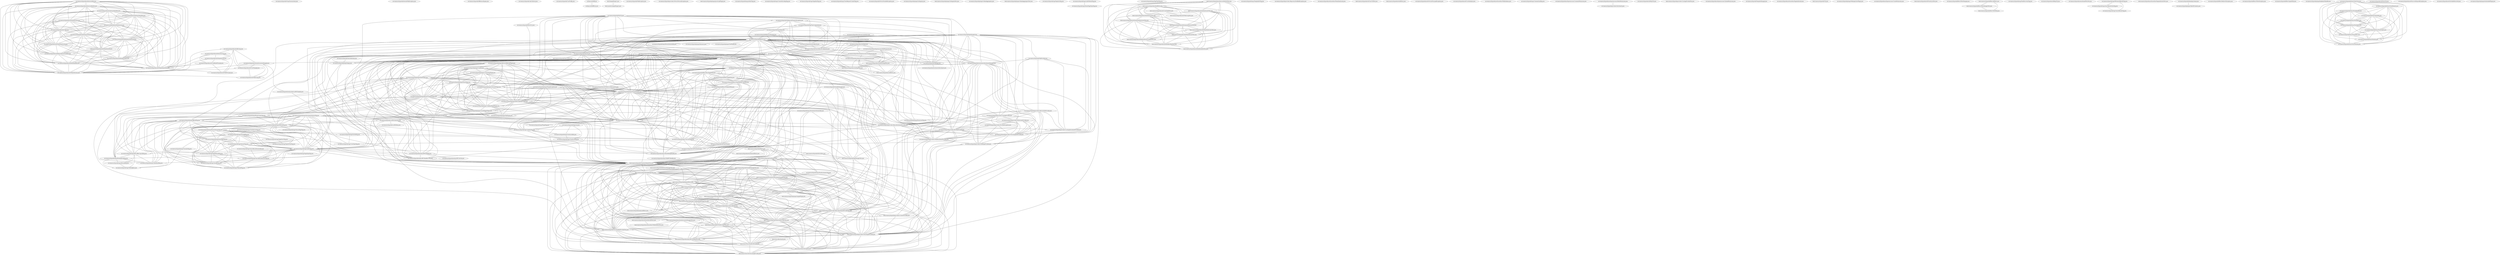 strict graph G {
  1 [ label="src/com/ecyrd/jspwiki/Release.java" owner="f96058f9-d7c1-48b4-85a3-d20065b793df" creator="f96058f9-d7c1-48b4-85a3-d20065b793df" dev1="14c35934-8224-47f1-95b5-859afcd791c9;17" package="com.ecyrd.jspwiki" dev2="f96058f9-d7c1-48b4-85a3-d20065b793df;313" ];
  2 [ label="src/com/ecyrd/jspwiki/TranslatorReader.java" owner="f96058f9-d7c1-48b4-85a3-d20065b793df" creator="f96058f9-d7c1-48b4-85a3-d20065b793df" dev1="14c35934-8224-47f1-95b5-859afcd791c9;7" package="com.ecyrd.jspwiki" dev2="f96058f9-d7c1-48b4-85a3-d20065b793df;119" ];
  3 [ label="src/com/ecyrd/jspwiki/WikiEngine.java" owner="f96058f9-d7c1-48b4-85a3-d20065b793df" creator="f96058f9-d7c1-48b4-85a3-d20065b793df" dev1="14c35934-8224-47f1-95b5-859afcd791c9;20" package="com.ecyrd.jspwiki" dev2="f96058f9-d7c1-48b4-85a3-d20065b793df;142" ];
  4 [ label="tests/com/ecyrd/jspwiki/TestEngine.java" owner="f96058f9-d7c1-48b4-85a3-d20065b793df" creator="f96058f9-d7c1-48b4-85a3-d20065b793df" dev1="f96058f9-d7c1-48b4-85a3-d20065b793df;15" package="com.ecyrd.jspwiki" ];
  5 [ label="tests/com/ecyrd/jspwiki/TranslatorReaderTest.java" owner="f96058f9-d7c1-48b4-85a3-d20065b793df" creator="f96058f9-d7c1-48b4-85a3-d20065b793df" dev1="14c35934-8224-47f1-95b5-859afcd791c9;4" package="com.ecyrd.jspwiki" dev2="f96058f9-d7c1-48b4-85a3-d20065b793df;89" ];
  6 [ label="src/com/ecyrd/jspwiki/WikiPage.java" owner="f96058f9-d7c1-48b4-85a3-d20065b793df" creator="f96058f9-d7c1-48b4-85a3-d20065b793df" dev1="14c35934-8224-47f1-95b5-859afcd791c9;1" package="com.ecyrd.jspwiki" dev2="f96058f9-d7c1-48b4-85a3-d20065b793df;13" ];
  7 [ label="src/com/ecyrd/jspwiki/SearchResult.java" owner="f96058f9-d7c1-48b4-85a3-d20065b793df" creator="f96058f9-d7c1-48b4-85a3-d20065b793df" dev1="f96058f9-d7c1-48b4-85a3-d20065b793df;3" package="com.ecyrd.jspwiki" ];
  8 [ label="src/com/ecyrd/jspwiki/PageTimeComparator.java" owner="f96058f9-d7c1-48b4-85a3-d20065b793df" creator="f96058f9-d7c1-48b4-85a3-d20065b793df" dev1="f96058f9-d7c1-48b4-85a3-d20065b793df;4" package="com.ecyrd.jspwiki" ];
  9 [ label="src/com/ecyrd/jspwiki/SearchResultComparator.java" owner="f96058f9-d7c1-48b4-85a3-d20065b793df" creator="f96058f9-d7c1-48b4-85a3-d20065b793df" dev1="f96058f9-d7c1-48b4-85a3-d20065b793df;3" package="com.ecyrd.jspwiki" ];
  10 [ label="src/com/ecyrd/jspwiki/QueryItem.java" owner="f96058f9-d7c1-48b4-85a3-d20065b793df" creator="f96058f9-d7c1-48b4-85a3-d20065b793df" dev1="f96058f9-d7c1-48b4-85a3-d20065b793df;3" package="com.ecyrd.jspwiki" ];
  11 [ label="src/com/ecyrd/jspwiki/NoRequiredPropertyException.java" owner="f96058f9-d7c1-48b4-85a3-d20065b793df" creator="f96058f9-d7c1-48b4-85a3-d20065b793df" dev1="f96058f9-d7c1-48b4-85a3-d20065b793df;4" package="com.ecyrd.jspwiki" ];
  12 [ label="src/com/ecyrd/jspwiki/FileUtil.java" owner="f96058f9-d7c1-48b4-85a3-d20065b793df" creator="f96058f9-d7c1-48b4-85a3-d20065b793df" dev1="14c35934-8224-47f1-95b5-859afcd791c9;1" package="com.ecyrd.jspwiki" dev2="f96058f9-d7c1-48b4-85a3-d20065b793df;12" ];
  13 [ label="tests/com/ecyrd/jspwiki/WikiEngineTest.java" owner="f96058f9-d7c1-48b4-85a3-d20065b793df" creator="f96058f9-d7c1-48b4-85a3-d20065b793df" dev1="14c35934-8224-47f1-95b5-859afcd791c9;3" package="com.ecyrd.jspwiki" dev2="f96058f9-d7c1-48b4-85a3-d20065b793df;39" ];
  14 [ label="src/com/ecyrd/jspwiki/TextUtil.java" owner="f96058f9-d7c1-48b4-85a3-d20065b793df" creator="f96058f9-d7c1-48b4-85a3-d20065b793df" dev1="14c35934-8224-47f1-95b5-859afcd791c9;4" package="com.ecyrd.jspwiki" dev2="f96058f9-d7c1-48b4-85a3-d20065b793df;25" ];
  15 [ label="tests/com/ecyrd/jspwiki/TextUtilTest.java" owner="f96058f9-d7c1-48b4-85a3-d20065b793df" creator="f96058f9-d7c1-48b4-85a3-d20065b793df" dev1="f96058f9-d7c1-48b4-85a3-d20065b793df;5" package="com.ecyrd.jspwiki" ];
  16 [ label="tests/com/ecyrd/jspwiki/FileUtilTest.java" owner="f96058f9-d7c1-48b4-85a3-d20065b793df" creator="f96058f9-d7c1-48b4-85a3-d20065b793df" dev1="f96058f9-d7c1-48b4-85a3-d20065b793df;9" package="com.ecyrd.jspwiki" ];
  17 [ label="src/com/ecyrd/jspwiki/ReferenceManager.java" owner="f96058f9-d7c1-48b4-85a3-d20065b793df" creator="14c35934-8224-47f1-95b5-859afcd791c9" dev1="14c35934-8224-47f1-95b5-859afcd791c9;6" package="com.ecyrd.jspwiki" dev2="f96058f9-d7c1-48b4-85a3-d20065b793df;16" ];
  18 [ label="src/com/ecyrd/jspwiki/WikiContext.java" owner="f96058f9-d7c1-48b4-85a3-d20065b793df" creator="f96058f9-d7c1-48b4-85a3-d20065b793df" dev1="14c35934-8224-47f1-95b5-859afcd791c9;2" package="com.ecyrd.jspwiki" dev2="f96058f9-d7c1-48b4-85a3-d20065b793df;14" ];
  19 [ label="src/com/ecyrd/jspwiki/plugin/AbstractReferralPlugin.java" owner="f96058f9-d7c1-48b4-85a3-d20065b793df" creator="f96058f9-d7c1-48b4-85a3-d20065b793df" dev1="14c35934-8224-47f1-95b5-859afcd791c9;1" package="com.ecyrd.jspwiki.plugin" dev2="f96058f9-d7c1-48b4-85a3-d20065b793df;6" ];
  20 [ label="src/com/ecyrd/jspwiki/plugin/PluginException.java" owner="f96058f9-d7c1-48b4-85a3-d20065b793df" creator="f96058f9-d7c1-48b4-85a3-d20065b793df" dev1="14c35934-8224-47f1-95b5-859afcd791c9;1" package="com.ecyrd.jspwiki.plugin" dev2="f96058f9-d7c1-48b4-85a3-d20065b793df;2" ];
  21 [ label="src/com/ecyrd/jspwiki/plugin/PluginManager.java" owner="f96058f9-d7c1-48b4-85a3-d20065b793df" creator="f96058f9-d7c1-48b4-85a3-d20065b793df" dev1="14c35934-8224-47f1-95b5-859afcd791c9;3" package="com.ecyrd.jspwiki.plugin" dev2="f96058f9-d7c1-48b4-85a3-d20065b793df;27" ];
  22 [ label="src/com/ecyrd/jspwiki/plugin/RecentChangesPlugin.java" owner="f96058f9-d7c1-48b4-85a3-d20065b793df" creator="f96058f9-d7c1-48b4-85a3-d20065b793df" dev1="14c35934-8224-47f1-95b5-859afcd791c9;1" package="com.ecyrd.jspwiki.plugin" dev2="f96058f9-d7c1-48b4-85a3-d20065b793df;11" ];
  23 [ label="src/com/ecyrd/jspwiki/plugin/ReferringPagesPlugin.java" owner="f96058f9-d7c1-48b4-85a3-d20065b793df" creator="f96058f9-d7c1-48b4-85a3-d20065b793df" dev1="14c35934-8224-47f1-95b5-859afcd791c9;2" package="com.ecyrd.jspwiki.plugin" dev2="f96058f9-d7c1-48b4-85a3-d20065b793df;10" ];
  24 [ label="src/com/ecyrd/jspwiki/plugin/UndefinedPagesPlugin.java" owner="f96058f9-d7c1-48b4-85a3-d20065b793df" creator="f96058f9-d7c1-48b4-85a3-d20065b793df" dev1="14c35934-8224-47f1-95b5-859afcd791c9;1" package="com.ecyrd.jspwiki.plugin" dev2="f96058f9-d7c1-48b4-85a3-d20065b793df;6" ];
  25 [ label="src/com/ecyrd/jspwiki/plugin/UnusedPagesPlugin.java" owner="f96058f9-d7c1-48b4-85a3-d20065b793df" creator="f96058f9-d7c1-48b4-85a3-d20065b793df" dev1="14c35934-8224-47f1-95b5-859afcd791c9;1" package="com.ecyrd.jspwiki.plugin" dev2="f96058f9-d7c1-48b4-85a3-d20065b793df;5" ];
  26 [ label="src/com/ecyrd/jspwiki/plugin/WikiPlugin.java" owner="f96058f9-d7c1-48b4-85a3-d20065b793df" creator="f96058f9-d7c1-48b4-85a3-d20065b793df" dev1="f96058f9-d7c1-48b4-85a3-d20065b793df;2" package="com.ecyrd.jspwiki.plugin" ];
  27 [ label="tests/com/ecyrd/jspwiki/plugin/PluginManagerTest.java" owner="f96058f9-d7c1-48b4-85a3-d20065b793df" creator="f96058f9-d7c1-48b4-85a3-d20065b793df" dev1="f96058f9-d7c1-48b4-85a3-d20065b793df;10" package="com.ecyrd.jspwiki.plugin" ];
  28 [ label="tests/com/ecyrd/jspwiki/plugin/SamplePlugin.java" owner="f96058f9-d7c1-48b4-85a3-d20065b793df" creator="f96058f9-d7c1-48b4-85a3-d20065b793df" dev1="f96058f9-d7c1-48b4-85a3-d20065b793df;4" package="com.ecyrd.jspwiki.plugin" ];
  29 [ label="tests/com/ecyrd/jspwiki/plugin/ReferringPagesPluginTest.java" owner="f96058f9-d7c1-48b4-85a3-d20065b793df" creator="f96058f9-d7c1-48b4-85a3-d20065b793df" dev1="f96058f9-d7c1-48b4-85a3-d20065b793df;12" package="com.ecyrd.jspwiki.plugin" ];
  30 [ label="src/com/ecyrd/jspwiki/StringTransmutator.java" owner="f96058f9-d7c1-48b4-85a3-d20065b793df" creator="f96058f9-d7c1-48b4-85a3-d20065b793df" dev1="f96058f9-d7c1-48b4-85a3-d20065b793df;1" package="com.ecyrd.jspwiki" ];
  31 [ label="src/com/ecyrd/jspwiki/xmlrpc/RPCHandler.java" owner="f96058f9-d7c1-48b4-85a3-d20065b793df" creator="f96058f9-d7c1-48b4-85a3-d20065b793df" dev1="14c35934-8224-47f1-95b5-859afcd791c9;1" package="com.ecyrd.jspwiki.xmlrpc" dev2="f96058f9-d7c1-48b4-85a3-d20065b793df;17" ];
  32 [ label="src/com/ecyrd/jspwiki/xmlrpc/RPCServlet.java" owner="f96058f9-d7c1-48b4-85a3-d20065b793df" creator="f96058f9-d7c1-48b4-85a3-d20065b793df" dev1="f96058f9-d7c1-48b4-85a3-d20065b793df;5" package="com.ecyrd.jspwiki.xmlrpc" ];
  33 [ label="src/com/ecyrd/jspwiki/InternalWikiException.java" owner="f96058f9-d7c1-48b4-85a3-d20065b793df" creator="f96058f9-d7c1-48b4-85a3-d20065b793df" dev1="f96058f9-d7c1-48b4-85a3-d20065b793df;1" package="com.ecyrd.jspwiki" ];
  34 [ label="tests/com/ecyrd/jspwiki/xmlrpc/RPCHandlerTest.java" owner="f96058f9-d7c1-48b4-85a3-d20065b793df" creator="f96058f9-d7c1-48b4-85a3-d20065b793df" dev1="f96058f9-d7c1-48b4-85a3-d20065b793df;12" package="com.ecyrd.jspwiki.xmlrpc" ];
  35 [ label="tests/com/ecyrd/jspwiki/RCSFileProviderTest.java" owner="f96058f9-d7c1-48b4-85a3-d20065b793df" creator="f96058f9-d7c1-48b4-85a3-d20065b793df" dev1="f96058f9-d7c1-48b4-85a3-d20065b793df;12" package="com.ecyrd.jspwiki" ];
  36 [ label="src/com/ecyrd/jspwiki/DifferenceEngine.java" owner="f96058f9-d7c1-48b4-85a3-d20065b793df" creator="f96058f9-d7c1-48b4-85a3-d20065b793df" dev1="f96058f9-d7c1-48b4-85a3-d20065b793df;4" package="com.ecyrd.jspwiki" ];
  37 [ label="src/com/ecyrd/jspwiki/LinkCollector.java" owner="f96058f9-d7c1-48b4-85a3-d20065b793df" creator="f96058f9-d7c1-48b4-85a3-d20065b793df" dev1="f96058f9-d7c1-48b4-85a3-d20065b793df;1" package="com.ecyrd.jspwiki" ];
  38 [ label="src/com/ecyrd/jspwiki/xmlrpc/AbstractRPCHandler.java" owner="f96058f9-d7c1-48b4-85a3-d20065b793df" creator="f96058f9-d7c1-48b4-85a3-d20065b793df" dev1="f96058f9-d7c1-48b4-85a3-d20065b793df;4" package="com.ecyrd.jspwiki.xmlrpc" ];
  39 [ label="src/com/ecyrd/jspwiki/xmlrpc/RPCHandlerUTF8.java" owner="f96058f9-d7c1-48b4-85a3-d20065b793df" creator="f96058f9-d7c1-48b4-85a3-d20065b793df" dev1="14c35934-8224-47f1-95b5-859afcd791c9;1" package="com.ecyrd.jspwiki.xmlrpc" dev2="f96058f9-d7c1-48b4-85a3-d20065b793df;9" ];
  40 [ label="tests/com/ecyrd/jspwiki/VersioningFileProviderTest.java" owner="f96058f9-d7c1-48b4-85a3-d20065b793df" creator="f96058f9-d7c1-48b4-85a3-d20065b793df" dev1="14c35934-8224-47f1-95b5-859afcd791c9;1" package="com.ecyrd.jspwiki" dev2="f96058f9-d7c1-48b4-85a3-d20065b793df;12" ];
  41 [ label="src/com/ecyrd/jspwiki/UserProfile.java" owner="f96058f9-d7c1-48b4-85a3-d20065b793df" creator="f96058f9-d7c1-48b4-85a3-d20065b793df" dev1="14c35934-8224-47f1-95b5-859afcd791c9;1" package="com.ecyrd.jspwiki" dev2="f96058f9-d7c1-48b4-85a3-d20065b793df;11" ];
  42 [ label="src/com/ecyrd/jspwiki/rss/RSSGenerator.java" owner="f96058f9-d7c1-48b4-85a3-d20065b793df" creator="f96058f9-d7c1-48b4-85a3-d20065b793df" dev1="14c35934-8224-47f1-95b5-859afcd791c9;1" package="com.ecyrd.jspwiki.rss" dev2="f96058f9-d7c1-48b4-85a3-d20065b793df;14" ];
  43 [ label="src/com/ecyrd/jspwiki/plugin/CurrentTimePlugin.java" owner="f96058f9-d7c1-48b4-85a3-d20065b793df" creator="f96058f9-d7c1-48b4-85a3-d20065b793df" dev1="f96058f9-d7c1-48b4-85a3-d20065b793df;3" package="com.ecyrd.jspwiki.plugin" ];
  44 [ label="src/bmsi/util/Diff.java" owner="f96058f9-d7c1-48b4-85a3-d20065b793df" creator="f96058f9-d7c1-48b4-85a3-d20065b793df" dev1="f96058f9-d7c1-48b4-85a3-d20065b793df;1" package="bmsi.util" ];
  45 [ label="src/bmsi/util/DiffPrint.java" owner="f96058f9-d7c1-48b4-85a3-d20065b793df" creator="f96058f9-d7c1-48b4-85a3-d20065b793df" dev1="f96058f9-d7c1-48b4-85a3-d20065b793df;1" package="bmsi.util" ];
  46 [ label="tests/com/ecyrd/jspwiki/FileSystemProviderTest.java" owner="f96058f9-d7c1-48b4-85a3-d20065b793df" creator="f96058f9-d7c1-48b4-85a3-d20065b793df" dev1="f96058f9-d7c1-48b4-85a3-d20065b793df;10" package="UNKNOWN" ];
  47 [ label="tests/SamplePlugin2.java" owner="f96058f9-d7c1-48b4-85a3-d20065b793df" creator="f96058f9-d7c1-48b4-85a3-d20065b793df" dev1="f96058f9-d7c1-48b4-85a3-d20065b793df;1" package="" ];
  48 [ label="tests/com/foo/SamplePlugin3.java" owner="f96058f9-d7c1-48b4-85a3-d20065b793df" creator="f96058f9-d7c1-48b4-85a3-d20065b793df" dev1="f96058f9-d7c1-48b4-85a3-d20065b793df;1" package="com.foo" ];
  49 [ label="src/com/ecyrd/jspwiki/providers/CachingProvider.java" owner="f96058f9-d7c1-48b4-85a3-d20065b793df" creator="f96058f9-d7c1-48b4-85a3-d20065b793df" dev1="14c35934-8224-47f1-95b5-859afcd791c9;5" package="com.ecyrd.jspwiki.providers" dev2="f96058f9-d7c1-48b4-85a3-d20065b793df;32" ];
  50 [ label="src/com/ecyrd/jspwiki/providers/FileSystemProvider.java" owner="f96058f9-d7c1-48b4-85a3-d20065b793df" creator="f96058f9-d7c1-48b4-85a3-d20065b793df" dev1="14c35934-8224-47f1-95b5-859afcd791c9;3" package="com.ecyrd.jspwiki.providers" dev2="f96058f9-d7c1-48b4-85a3-d20065b793df;11" ];
  51 [ label="src/com/ecyrd/jspwiki/providers/ProviderException.java" owner="f96058f9-d7c1-48b4-85a3-d20065b793df" creator="f96058f9-d7c1-48b4-85a3-d20065b793df" dev1="14c35934-8224-47f1-95b5-859afcd791c9;1" package="com.ecyrd.jspwiki.providers" dev2="f96058f9-d7c1-48b4-85a3-d20065b793df;2" ];
  52 [ label="src/com/ecyrd/jspwiki/providers/RCSFileProvider.java" owner="f96058f9-d7c1-48b4-85a3-d20065b793df" creator="f96058f9-d7c1-48b4-85a3-d20065b793df" dev1="f96058f9-d7c1-48b4-85a3-d20065b793df;14" package="com.ecyrd.jspwiki.providers" ];
  53 [ label="src/com/ecyrd/jspwiki/providers/VersioningFileProvider.java" owner="f96058f9-d7c1-48b4-85a3-d20065b793df" creator="f96058f9-d7c1-48b4-85a3-d20065b793df" dev1="14c35934-8224-47f1-95b5-859afcd791c9;1" package="com.ecyrd.jspwiki.providers" dev2="f96058f9-d7c1-48b4-85a3-d20065b793df;10" ];
  54 [ label="src/com/ecyrd/jspwiki/providers/WikiPageProvider.java" owner="f96058f9-d7c1-48b4-85a3-d20065b793df" creator="f96058f9-d7c1-48b4-85a3-d20065b793df" dev1="14c35934-8224-47f1-95b5-859afcd791c9;2" package="com.ecyrd.jspwiki.providers" dev2="f96058f9-d7c1-48b4-85a3-d20065b793df;6" ];
  55 [ label="src/com/ecyrd/jspwiki/WikiException.java" owner="f96058f9-d7c1-48b4-85a3-d20065b793df" creator="f96058f9-d7c1-48b4-85a3-d20065b793df" dev1="f96058f9-d7c1-48b4-85a3-d20065b793df;1" package="com.ecyrd.jspwiki" ];
  56 [ label="src/com/ecyrd/jspwiki/WikiProvider.java" owner="f96058f9-d7c1-48b4-85a3-d20065b793df" creator="f96058f9-d7c1-48b4-85a3-d20065b793df" dev1="f96058f9-d7c1-48b4-85a3-d20065b793df;2" package="com.ecyrd.jspwiki" ];
  57 [ label="src/com/ecyrd/jspwiki/PageManager.java" owner="f96058f9-d7c1-48b4-85a3-d20065b793df" creator="f96058f9-d7c1-48b4-85a3-d20065b793df" dev1="14c35934-8224-47f1-95b5-859afcd791c9;2" package="com.ecyrd.jspwiki" dev2="f96058f9-d7c1-48b4-85a3-d20065b793df;14" ];
  58 [ label="tests/com/ecyrd/jspwiki/PageManagerTest.java" owner="f96058f9-d7c1-48b4-85a3-d20065b793df" creator="f96058f9-d7c1-48b4-85a3-d20065b793df" dev1="f96058f9-d7c1-48b4-85a3-d20065b793df;5" package="com.ecyrd.jspwiki" ];
  59 [ label="src/com/ecyrd/jspwiki/attachment/AttachmentManager.java" owner="f96058f9-d7c1-48b4-85a3-d20065b793df" creator="f96058f9-d7c1-48b4-85a3-d20065b793df" dev1="14c35934-8224-47f1-95b5-859afcd791c9;4" package="com.ecyrd.jspwiki.attachment" dev2="f96058f9-d7c1-48b4-85a3-d20065b793df;21" ];
  60 [ label="src/com/ecyrd/jspwiki/attachment/Attachment.java" owner="f96058f9-d7c1-48b4-85a3-d20065b793df" creator="f96058f9-d7c1-48b4-85a3-d20065b793df" dev1="f96058f9-d7c1-48b4-85a3-d20065b793df;5" package="com.ecyrd.jspwiki.attachment" ];
  61 [ label="tests/com/ecyrd/jspwiki/AllTests.java" owner="f96058f9-d7c1-48b4-85a3-d20065b793df" creator="f96058f9-d7c1-48b4-85a3-d20065b793df" dev1="14c35934-8224-47f1-95b5-859afcd791c9;1" package="com.ecyrd.jspwiki" dev2="f96058f9-d7c1-48b4-85a3-d20065b793df;7" ];
  62 [ label="tests/com/ecyrd/jspwiki/plugin/AllTests.java" owner="f96058f9-d7c1-48b4-85a3-d20065b793df" creator="f96058f9-d7c1-48b4-85a3-d20065b793df" dev1="f96058f9-d7c1-48b4-85a3-d20065b793df;3" package="com.ecyrd.jspwiki.plugin" ];
  63 [ label="tests/com/ecyrd/jspwiki/providers/AllTests.java" owner="f96058f9-d7c1-48b4-85a3-d20065b793df" creator="f96058f9-d7c1-48b4-85a3-d20065b793df" dev1="f96058f9-d7c1-48b4-85a3-d20065b793df;4" package="com.ecyrd.jspwiki.providers" ];
  64 [ label="tests/com/ecyrd/jspwiki/xmlrpc/AllTests.java" owner="f96058f9-d7c1-48b4-85a3-d20065b793df" creator="f96058f9-d7c1-48b4-85a3-d20065b793df" dev1="f96058f9-d7c1-48b4-85a3-d20065b793df;2" package="com.ecyrd.jspwiki.xmlrpc" ];
  65 [ label="tests/stress/Benchmark.java" owner="f96058f9-d7c1-48b4-85a3-d20065b793df" creator="f96058f9-d7c1-48b4-85a3-d20065b793df" dev1="f96058f9-d7c1-48b4-85a3-d20065b793df;3" package="stress" ];
  66 [ label="tests/stress/StressTestRCSProvider.java" owner="f96058f9-d7c1-48b4-85a3-d20065b793df" creator="f96058f9-d7c1-48b4-85a3-d20065b793df" dev1="f96058f9-d7c1-48b4-85a3-d20065b793df;5" package="stress" ];
  67 [ label="tests/stress/StressTestVersioningProvider.java" owner="f96058f9-d7c1-48b4-85a3-d20065b793df" creator="f96058f9-d7c1-48b4-85a3-d20065b793df" dev1="f96058f9-d7c1-48b4-85a3-d20065b793df;5" package="stress" ];
  68 [ label="src/com/ecyrd/jspwiki/providers/NoSuchVersionException.java" owner="f96058f9-d7c1-48b4-85a3-d20065b793df" creator="f96058f9-d7c1-48b4-85a3-d20065b793df" dev1="f96058f9-d7c1-48b4-85a3-d20065b793df;1" package="com.ecyrd.jspwiki.providers" ];
  69 [ label="tests/stress/StressTestSpeed.java" owner="f96058f9-d7c1-48b4-85a3-d20065b793df" creator="f96058f9-d7c1-48b4-85a3-d20065b793df" dev1="f96058f9-d7c1-48b4-85a3-d20065b793df;5" package="stress" ];
  70 [ label="tests/com/ecyrd/jspwiki/plugin/JavaScriptPlugin.java" owner="f96058f9-d7c1-48b4-85a3-d20065b793df" creator="f96058f9-d7c1-48b4-85a3-d20065b793df" dev1="f96058f9-d7c1-48b4-85a3-d20065b793df;1" package="com.ecyrd.jspwiki.plugin" ];
  71 [ label="src/com/ecyrd/jspwiki/tags/RSSCoffeeCupLinkTag.java" owner="f96058f9-d7c1-48b4-85a3-d20065b793df" creator="f96058f9-d7c1-48b4-85a3-d20065b793df" dev1="f96058f9-d7c1-48b4-85a3-d20065b793df;3" package="com.ecyrd.jspwiki.tags" ];
  72 [ label="src/com/ecyrd/jspwiki/tags/RSSImageLinkTag.java" owner="f96058f9-d7c1-48b4-85a3-d20065b793df" creator="f96058f9-d7c1-48b4-85a3-d20065b793df" dev1="f96058f9-d7c1-48b4-85a3-d20065b793df;3" package="com.ecyrd.jspwiki.tags" ];
  73 [ label="src/com/ecyrd/jspwiki/tags/RSSLinkTag.java" owner="f96058f9-d7c1-48b4-85a3-d20065b793df" creator="f96058f9-d7c1-48b4-85a3-d20065b793df" dev1="f96058f9-d7c1-48b4-85a3-d20065b793df;3" package="com.ecyrd.jspwiki.tags" ];
  74 [ label="src/com/ecyrd/jspwiki/tags/WikiTagBase.java" owner="f96058f9-d7c1-48b4-85a3-d20065b793df" creator="f96058f9-d7c1-48b4-85a3-d20065b793df" dev1="f96058f9-d7c1-48b4-85a3-d20065b793df;4" package="com.ecyrd.jspwiki.tags" ];
  75 [ label="src/com/ecyrd/jspwiki/tags/AuthorTag.java" owner="f96058f9-d7c1-48b4-85a3-d20065b793df" creator="f96058f9-d7c1-48b4-85a3-d20065b793df" dev1="f96058f9-d7c1-48b4-85a3-d20065b793df;2" package="com.ecyrd.jspwiki.tags" ];
  76 [ label="src/com/ecyrd/jspwiki/plugin/IndexPlugin.java" owner="f96058f9-d7c1-48b4-85a3-d20065b793df" creator="f96058f9-d7c1-48b4-85a3-d20065b793df" dev1="14c35934-8224-47f1-95b5-859afcd791c9;1" package="com.ecyrd.jspwiki.plugin" dev2="f96058f9-d7c1-48b4-85a3-d20065b793df;6" ];
  77 [ label="src/com/ecyrd/jspwiki/tags/EditLinkTag.java" owner="f96058f9-d7c1-48b4-85a3-d20065b793df" creator="f96058f9-d7c1-48b4-85a3-d20065b793df" dev1="14c35934-8224-47f1-95b5-859afcd791c9;1" package="com.ecyrd.jspwiki.tags" dev2="f96058f9-d7c1-48b4-85a3-d20065b793df;9" ];
  78 [ label="src/com/ecyrd/jspwiki/tags/NoSuchPageTag.java" owner="f96058f9-d7c1-48b4-85a3-d20065b793df" creator="f96058f9-d7c1-48b4-85a3-d20065b793df" dev1="f96058f9-d7c1-48b4-85a3-d20065b793df;3" package="com.ecyrd.jspwiki.tags" ];
  79 [ label="src/com/ecyrd/jspwiki/tags/LinkToTag.java" owner="f96058f9-d7c1-48b4-85a3-d20065b793df" creator="f96058f9-d7c1-48b4-85a3-d20065b793df" dev1="14c35934-8224-47f1-95b5-859afcd791c9;1" package="com.ecyrd.jspwiki.tags" dev2="f96058f9-d7c1-48b4-85a3-d20065b793df;14" ];
  80 [ label="src/com/ecyrd/jspwiki/tags/InsertPageTag.java" owner="f96058f9-d7c1-48b4-85a3-d20065b793df" creator="f96058f9-d7c1-48b4-85a3-d20065b793df" dev1="f96058f9-d7c1-48b4-85a3-d20065b793df;10" package="com.ecyrd.jspwiki.tags" ];
  81 [ label="src/com/ecyrd/jspwiki/tags/PageNameTag.java" owner="f96058f9-d7c1-48b4-85a3-d20065b793df" creator="f96058f9-d7c1-48b4-85a3-d20065b793df" dev1="f96058f9-d7c1-48b4-85a3-d20065b793df;2" package="com.ecyrd.jspwiki.tags" ];
  82 [ label="src/com/ecyrd/jspwiki/tags/PermissionTag.java" owner="f96058f9-d7c1-48b4-85a3-d20065b793df" creator="f96058f9-d7c1-48b4-85a3-d20065b793df" dev1="14c35934-8224-47f1-95b5-859afcd791c9;2" package="com.ecyrd.jspwiki.tags" dev2="f96058f9-d7c1-48b4-85a3-d20065b793df;4" ];
  83 [ label="src/com/ecyrd/jspwiki/tags/PageInfoLinkTag.java" owner="f96058f9-d7c1-48b4-85a3-d20065b793df" creator="f96058f9-d7c1-48b4-85a3-d20065b793df" dev1="f96058f9-d7c1-48b4-85a3-d20065b793df;4" package="com.ecyrd.jspwiki.tags" ];
  84 [ label="src/com/ecyrd/jspwiki/tags/ContentEncodingTag.java" owner="f96058f9-d7c1-48b4-85a3-d20065b793df" creator="f96058f9-d7c1-48b4-85a3-d20065b793df" dev1="f96058f9-d7c1-48b4-85a3-d20065b793df;1" package="com.ecyrd.jspwiki.tags" ];
  85 [ label="src/com/ecyrd/jspwiki/tags/WikiLinkTag.java" owner="f96058f9-d7c1-48b4-85a3-d20065b793df" creator="f96058f9-d7c1-48b4-85a3-d20065b793df" dev1="f96058f9-d7c1-48b4-85a3-d20065b793df;5" package="com.ecyrd.jspwiki.tags" ];
  86 [ label="src/com/ecyrd/jspwiki/tags/CheckVersionTag.java" owner="f96058f9-d7c1-48b4-85a3-d20065b793df" creator="f96058f9-d7c1-48b4-85a3-d20065b793df" dev1="f96058f9-d7c1-48b4-85a3-d20065b793df;3" package="com.ecyrd.jspwiki.tags" ];
  87 [ label="src/com/ecyrd/jspwiki/tags/InsertDiffTag.java" owner="f96058f9-d7c1-48b4-85a3-d20065b793df" creator="f96058f9-d7c1-48b4-85a3-d20065b793df" dev1="f96058f9-d7c1-48b4-85a3-d20065b793df;3" package="com.ecyrd.jspwiki.tags" ];
  88 [ label="src/com/ecyrd/jspwiki/tags/PageExistsTag.java" owner="f96058f9-d7c1-48b4-85a3-d20065b793df" creator="f96058f9-d7c1-48b4-85a3-d20065b793df" dev1="f96058f9-d7c1-48b4-85a3-d20065b793df;1" package="com.ecyrd.jspwiki.tags" ];
  89 [ label="src/com/ecyrd/jspwiki/tags/PageVersionTag.java" owner="f96058f9-d7c1-48b4-85a3-d20065b793df" creator="f96058f9-d7c1-48b4-85a3-d20065b793df" dev1="f96058f9-d7c1-48b4-85a3-d20065b793df;1" package="com.ecyrd.jspwiki.tags" ];
  90 [ label="src/com/ecyrd/jspwiki/tags/PageDateTag.java" owner="f96058f9-d7c1-48b4-85a3-d20065b793df" creator="f96058f9-d7c1-48b4-85a3-d20065b793df" dev1="f96058f9-d7c1-48b4-85a3-d20065b793df;4" package="com.ecyrd.jspwiki.tags" ];
  91 [ label="src/com/ecyrd/jspwiki/tags/TranslateTag.java" owner="f96058f9-d7c1-48b4-85a3-d20065b793df" creator="f96058f9-d7c1-48b4-85a3-d20065b793df" dev1="f96058f9-d7c1-48b4-85a3-d20065b793df;3" package="com.ecyrd.jspwiki.tags" ];
  92 [ label="tests/com/ecyrd/jspwiki/plugin/UndefinedPagesPluginTest.java" owner="f96058f9-d7c1-48b4-85a3-d20065b793df" creator="f96058f9-d7c1-48b4-85a3-d20065b793df" dev1="f96058f9-d7c1-48b4-85a3-d20065b793df;4" package="com.ecyrd.jspwiki.plugin" ];
  93 [ label="src/com/ecyrd/jspwiki/tags/CheckRequestContextTag.java" owner="f96058f9-d7c1-48b4-85a3-d20065b793df" creator="f96058f9-d7c1-48b4-85a3-d20065b793df" dev1="f96058f9-d7c1-48b4-85a3-d20065b793df;1" package="com.ecyrd.jspwiki.tags" ];
  94 [ label="src/com/ecyrd/jspwiki/tags/DiffLinkTag.java" owner="f96058f9-d7c1-48b4-85a3-d20065b793df" creator="f96058f9-d7c1-48b4-85a3-d20065b793df" dev1="f96058f9-d7c1-48b4-85a3-d20065b793df;8" package="com.ecyrd.jspwiki.tags" ];
  95 [ label="src/com/ecyrd/jspwiki/tags/HistoryIteratorTag.java" owner="f96058f9-d7c1-48b4-85a3-d20065b793df" creator="f96058f9-d7c1-48b4-85a3-d20065b793df" dev1="14c35934-8224-47f1-95b5-859afcd791c9;2" package="com.ecyrd.jspwiki.tags" dev2="f96058f9-d7c1-48b4-85a3-d20065b793df;6" ];
  96 [ label="src/com/ecyrd/jspwiki/tags/IncludeTag.java" owner="f96058f9-d7c1-48b4-85a3-d20065b793df" creator="f96058f9-d7c1-48b4-85a3-d20065b793df" dev1="f96058f9-d7c1-48b4-85a3-d20065b793df;2" package="com.ecyrd.jspwiki.tags" ];
  97 [ label="src/com/ecyrd/jspwiki/tags/UserCheckTag.java" owner="f96058f9-d7c1-48b4-85a3-d20065b793df" creator="f96058f9-d7c1-48b4-85a3-d20065b793df" dev1="14c35934-8224-47f1-95b5-859afcd791c9;2" package="com.ecyrd.jspwiki.tags" dev2="f96058f9-d7c1-48b4-85a3-d20065b793df;5" ];
  98 [ label="src/com/ecyrd/jspwiki/tags/UserNameTag.java" owner="f96058f9-d7c1-48b4-85a3-d20065b793df" creator="f96058f9-d7c1-48b4-85a3-d20065b793df" dev1="f96058f9-d7c1-48b4-85a3-d20065b793df;2" package="com.ecyrd.jspwiki.tags" ];
  99 [ label="src/com/ecyrd/jspwiki/tags/HistoryIteratorInfo.java" owner="f96058f9-d7c1-48b4-85a3-d20065b793df" creator="f96058f9-d7c1-48b4-85a3-d20065b793df" dev1="f96058f9-d7c1-48b4-85a3-d20065b793df;1" package="com.ecyrd.jspwiki.tags" ];
  100 [ label="src/com/ecyrd/jspwiki/VariableManager.java" owner="f96058f9-d7c1-48b4-85a3-d20065b793df" creator="f96058f9-d7c1-48b4-85a3-d20065b793df" dev1="14c35934-8224-47f1-95b5-859afcd791c9;1" package="com.ecyrd.jspwiki" dev2="f96058f9-d7c1-48b4-85a3-d20065b793df;14" ];
  101 [ label="src/com/ecyrd/jspwiki/NoSuchVariableException.java" owner="f96058f9-d7c1-48b4-85a3-d20065b793df" creator="f96058f9-d7c1-48b4-85a3-d20065b793df" dev1="f96058f9-d7c1-48b4-85a3-d20065b793df;1" package="com.ecyrd.jspwiki" ];
  102 [ label="tests/com/ecyrd/jspwiki/VariableManagerTest.java" owner="f96058f9-d7c1-48b4-85a3-d20065b793df" creator="f96058f9-d7c1-48b4-85a3-d20065b793df" dev1="f96058f9-d7c1-48b4-85a3-d20065b793df;4" package="com.ecyrd.jspwiki" ];
  103 [ label="src/com/ecyrd/jspwiki/tags/VariableTag.java" owner="f96058f9-d7c1-48b4-85a3-d20065b793df" creator="f96058f9-d7c1-48b4-85a3-d20065b793df" dev1="14c35934-8224-47f1-95b5-859afcd791c9;1" package="com.ecyrd.jspwiki.tags" dev2="f96058f9-d7c1-48b4-85a3-d20065b793df;3" ];
  104 [ label="src/com/ecyrd/jspwiki/plugin/WeblogEntryPlugin.java" owner="f96058f9-d7c1-48b4-85a3-d20065b793df" creator="f96058f9-d7c1-48b4-85a3-d20065b793df" dev1="14c35934-8224-47f1-95b5-859afcd791c9;1" package="com.ecyrd.jspwiki.plugin" dev2="f96058f9-d7c1-48b4-85a3-d20065b793df;8" ];
  105 [ label="src/com/ecyrd/jspwiki/plugin/WeblogPlugin.java" owner="f96058f9-d7c1-48b4-85a3-d20065b793df" creator="f96058f9-d7c1-48b4-85a3-d20065b793df" dev1="14c35934-8224-47f1-95b5-859afcd791c9;2" package="com.ecyrd.jspwiki.plugin" dev2="f96058f9-d7c1-48b4-85a3-d20065b793df;30" ];
  106 [ label="src/com/ecyrd/jspwiki/tags/PluginTag.java" owner="f96058f9-d7c1-48b4-85a3-d20065b793df" creator="f96058f9-d7c1-48b4-85a3-d20065b793df" dev1="f96058f9-d7c1-48b4-85a3-d20065b793df;2" package="com.ecyrd.jspwiki.tags" ];
  107 [ label="src/com/ecyrd/jspwiki/tags/IteratorTag.java" owner="f96058f9-d7c1-48b4-85a3-d20065b793df" creator="f96058f9-d7c1-48b4-85a3-d20065b793df" dev1="14c35934-8224-47f1-95b5-859afcd791c9;1" package="com.ecyrd.jspwiki.tags" dev2="f96058f9-d7c1-48b4-85a3-d20065b793df;4" ];
  108 [ label="src/com/ecyrd/jspwiki/tags/SearchResultIteratorInfo.java" owner="f96058f9-d7c1-48b4-85a3-d20065b793df" creator="f96058f9-d7c1-48b4-85a3-d20065b793df" dev1="f96058f9-d7c1-48b4-85a3-d20065b793df;1" package="com.ecyrd.jspwiki.tags" ];
  109 [ label="src/com/ecyrd/jspwiki/tags/SearchResultIteratorTag.java" owner="f96058f9-d7c1-48b4-85a3-d20065b793df" creator="f96058f9-d7c1-48b4-85a3-d20065b793df" dev1="14c35934-8224-47f1-95b5-859afcd791c9;1" package="com.ecyrd.jspwiki.tags" dev2="f96058f9-d7c1-48b4-85a3-d20065b793df;5" ];
  110 [ label="tests/com/ecyrd/jspwiki/providers/VerySimpleProvider.java" owner="f96058f9-d7c1-48b4-85a3-d20065b793df" creator="f96058f9-d7c1-48b4-85a3-d20065b793df" dev1="14c35934-8224-47f1-95b5-859afcd791c9;2" package="com.ecyrd.jspwiki.providers" dev2="f96058f9-d7c1-48b4-85a3-d20065b793df;5" ];
  111 [ label="src/com/ecyrd/jspwiki/providers/WikiAttachmentProvider.java" owner="f96058f9-d7c1-48b4-85a3-d20065b793df" creator="f96058f9-d7c1-48b4-85a3-d20065b793df" dev1="14c35934-8224-47f1-95b5-859afcd791c9;1" package="com.ecyrd.jspwiki.providers" dev2="f96058f9-d7c1-48b4-85a3-d20065b793df;7" ];
  112 [ label="src/com/ecyrd/jspwiki/plugin/Counter.java" owner="f96058f9-d7c1-48b4-85a3-d20065b793df" creator="f96058f9-d7c1-48b4-85a3-d20065b793df" dev1="f96058f9-d7c1-48b4-85a3-d20065b793df;2" package="com.ecyrd.jspwiki.plugin" ];
  113 [ label="tests/com/ecyrd/jspwiki/plugin/CounterPluginTest.java" owner="f96058f9-d7c1-48b4-85a3-d20065b793df" creator="f96058f9-d7c1-48b4-85a3-d20065b793df" dev1="f96058f9-d7c1-48b4-85a3-d20065b793df;4" package="com.ecyrd.jspwiki.plugin" ];
  114 [ label="src/com/ecyrd/jspwiki/attachment/AttachmentServlet.java" owner="f96058f9-d7c1-48b4-85a3-d20065b793df" creator="f96058f9-d7c1-48b4-85a3-d20065b793df" dev1="14c35934-8224-47f1-95b5-859afcd791c9;3" package="com.ecyrd.jspwiki.attachment" dev2="f96058f9-d7c1-48b4-85a3-d20065b793df;20" ];
  115 [ label="src/com/ecyrd/jspwiki/providers/BasicAttachmentProvider.java" owner="f96058f9-d7c1-48b4-85a3-d20065b793df" creator="f96058f9-d7c1-48b4-85a3-d20065b793df" dev1="14c35934-8224-47f1-95b5-859afcd791c9;4" package="com.ecyrd.jspwiki.providers" dev2="f96058f9-d7c1-48b4-85a3-d20065b793df;20" ];
  116 [ label="src/com/ecyrd/jspwiki/plugin/GoDiagram.java" owner="f96058f9-d7c1-48b4-85a3-d20065b793df" creator="f96058f9-d7c1-48b4-85a3-d20065b793df" dev1="f96058f9-d7c1-48b4-85a3-d20065b793df;12" package="com.ecyrd.jspwiki.plugin" ];
  117 [ label="tests/com/ecyrd/jspwiki/plugin/GoDiagramTest.java" owner="f96058f9-d7c1-48b4-85a3-d20065b793df" creator="f96058f9-d7c1-48b4-85a3-d20065b793df" dev1="f96058f9-d7c1-48b4-85a3-d20065b793df;1" package="UNKNOWN" ];
  118 [ label="src/com/ecyrd/jspwiki/tags/AttachmentsIteratorInfo.java" owner="f96058f9-d7c1-48b4-85a3-d20065b793df" creator="f96058f9-d7c1-48b4-85a3-d20065b793df" dev1="f96058f9-d7c1-48b4-85a3-d20065b793df;1" package="com.ecyrd.jspwiki.tags" ];
  119 [ label="src/com/ecyrd/jspwiki/tags/AttachmentsIteratorTag.java" owner="f96058f9-d7c1-48b4-85a3-d20065b793df" creator="f96058f9-d7c1-48b4-85a3-d20065b793df" dev1="14c35934-8224-47f1-95b5-859afcd791c9;1" package="com.ecyrd.jspwiki.tags" dev2="f96058f9-d7c1-48b4-85a3-d20065b793df;3" ];
  120 [ label="src/com/ecyrd/jspwiki/tags/HasAttachmentsTag.java" owner="f96058f9-d7c1-48b4-85a3-d20065b793df" creator="f96058f9-d7c1-48b4-85a3-d20065b793df" dev1="f96058f9-d7c1-48b4-85a3-d20065b793df;1" package="com.ecyrd.jspwiki.tags" ];
  121 [ label="tests/com/ecyrd/jspwiki/attachment/AttachmentManagerTest.java" owner="f96058f9-d7c1-48b4-85a3-d20065b793df" creator="f96058f9-d7c1-48b4-85a3-d20065b793df" dev1="f96058f9-d7c1-48b4-85a3-d20065b793df;8" package="com.ecyrd.jspwiki.attachment" ];
  122 [ label="tests/com/ecyrd/jspwiki/providers/BasicAttachmentProviderTest.java" owner="f96058f9-d7c1-48b4-85a3-d20065b793df" creator="f96058f9-d7c1-48b4-85a3-d20065b793df" dev1="14c35934-8224-47f1-95b5-859afcd791c9;1" package="com.ecyrd.jspwiki.providers" dev2="f96058f9-d7c1-48b4-85a3-d20065b793df;7" ];
  123 [ label="src/com/ecyrd/jspwiki/plugin/GoRankAggregator.java" owner="f96058f9-d7c1-48b4-85a3-d20065b793df" creator="f96058f9-d7c1-48b4-85a3-d20065b793df" dev1="f96058f9-d7c1-48b4-85a3-d20065b793df;8" package="com.ecyrd.jspwiki.plugin" ];
  124 [ label="tests/com/ecyrd/jspwiki/plugin/GoRankAggregatorTest.java" owner="f96058f9-d7c1-48b4-85a3-d20065b793df" creator="f96058f9-d7c1-48b4-85a3-d20065b793df" dev1="f96058f9-d7c1-48b4-85a3-d20065b793df;4" package="com.ecyrd.jspwiki.plugin" ];
  125 [ label="src/com/ecyrd/jspwiki/tags/PageSizeTag.java" owner="f96058f9-d7c1-48b4-85a3-d20065b793df" creator="f96058f9-d7c1-48b4-85a3-d20065b793df" dev1="f96058f9-d7c1-48b4-85a3-d20065b793df;3" package="com.ecyrd.jspwiki.tags" ];
  126 [ label="src/com/ecyrd/jspwiki/tags/UploadLinkTag.java" owner="f96058f9-d7c1-48b4-85a3-d20065b793df" creator="f96058f9-d7c1-48b4-85a3-d20065b793df" dev1="f96058f9-d7c1-48b4-85a3-d20065b793df;2" package="com.ecyrd.jspwiki.tags" ];
  127 [ label="src/com/ecyrd/jspwiki/tags/LinkToParentTag.java" owner="f96058f9-d7c1-48b4-85a3-d20065b793df" creator="f96058f9-d7c1-48b4-85a3-d20065b793df" dev1="f96058f9-d7c1-48b4-85a3-d20065b793df;2" package="com.ecyrd.jspwiki.tags" ];
  128 [ label="src/com/ecyrd/jspwiki/tags/PageTypeTag.java" owner="f96058f9-d7c1-48b4-85a3-d20065b793df" creator="f96058f9-d7c1-48b4-85a3-d20065b793df" dev1="f96058f9-d7c1-48b4-85a3-d20065b793df;3" package="com.ecyrd.jspwiki.tags" ];
  129 [ label="src/com/ecyrd/jspwiki/tags/ParentPageNameTag.java" owner="f96058f9-d7c1-48b4-85a3-d20065b793df" creator="f96058f9-d7c1-48b4-85a3-d20065b793df" dev1="f96058f9-d7c1-48b4-85a3-d20065b793df;2" package="com.ecyrd.jspwiki.tags" ];
  130 [ label="src/com/ecyrd/jspwiki/auth/WikiSecurityException.java" owner="14c35934-8224-47f1-95b5-859afcd791c9" creator="14c35934-8224-47f1-95b5-859afcd791c9" dev1="14c35934-8224-47f1-95b5-859afcd791c9;2" package="com.ecyrd.jspwiki.auth" dev2="f96058f9-d7c1-48b4-85a3-d20065b793df;1" ];
  131 [ label="src/com/ecyrd/jspwiki/auth/AccessRule.java" owner="14c35934-8224-47f1-95b5-859afcd791c9" creator="14c35934-8224-47f1-95b5-859afcd791c9" dev1="14c35934-8224-47f1-95b5-859afcd791c9;2" package="UNKNOWN" ];
  132 [ label="src/com/ecyrd/jspwiki/auth/AccessRuleSet.java" owner="14c35934-8224-47f1-95b5-859afcd791c9" creator="14c35934-8224-47f1-95b5-859afcd791c9" dev1="14c35934-8224-47f1-95b5-859afcd791c9;4" package="com.ecyrd.jspwiki.auth" ];
  133 [ label="src/com/ecyrd/jspwiki/auth/AlwaysAllowRule.java" owner="14c35934-8224-47f1-95b5-859afcd791c9" creator="14c35934-8224-47f1-95b5-859afcd791c9" dev1="14c35934-8224-47f1-95b5-859afcd791c9;2" package="UNKNOWN" ];
  134 [ label="src/com/ecyrd/jspwiki/auth/AlwaysDenyRule.java" owner="14c35934-8224-47f1-95b5-859afcd791c9" creator="14c35934-8224-47f1-95b5-859afcd791c9" dev1="14c35934-8224-47f1-95b5-859afcd791c9;2" package="UNKNOWN" ];
  135 [ label="src/com/ecyrd/jspwiki/auth/Authenticator.java" owner="14c35934-8224-47f1-95b5-859afcd791c9" creator="14c35934-8224-47f1-95b5-859afcd791c9" dev1="14c35934-8224-47f1-95b5-859afcd791c9;3" package="com.ecyrd.jspwiki.auth" ];
  136 [ label="src/com/ecyrd/jspwiki/auth/Authorizer.java" owner="14c35934-8224-47f1-95b5-859afcd791c9" creator="14c35934-8224-47f1-95b5-859afcd791c9" dev1="14c35934-8224-47f1-95b5-859afcd791c9;4" package="com.ecyrd.jspwiki.auth" ];
  137 [ label="src/com/ecyrd/jspwiki/auth/Crypt.java" owner="14c35934-8224-47f1-95b5-859afcd791c9" creator="14c35934-8224-47f1-95b5-859afcd791c9" dev1="14c35934-8224-47f1-95b5-859afcd791c9;2" package="com.ecyrd.jspwiki.auth" ];
  138 [ label="src/com/ecyrd/jspwiki/auth/DummyAuthenticator.java" owner="14c35934-8224-47f1-95b5-859afcd791c9" creator="14c35934-8224-47f1-95b5-859afcd791c9" dev1="14c35934-8224-47f1-95b5-859afcd791c9;2" package="UNKNOWN" ];
  139 [ label="src/com/ecyrd/jspwiki/auth/DummyAuthorizer.java" owner="14c35934-8224-47f1-95b5-859afcd791c9" creator="14c35934-8224-47f1-95b5-859afcd791c9" dev1="14c35934-8224-47f1-95b5-859afcd791c9;3" package="com.ecyrd.jspwiki.auth" ];
  140 [ label="src/com/ecyrd/jspwiki/auth/FileAuthenticator.java" owner="14c35934-8224-47f1-95b5-859afcd791c9" creator="14c35934-8224-47f1-95b5-859afcd791c9" dev1="14c35934-8224-47f1-95b5-859afcd791c9;2" package="com.ecyrd.jspwiki.auth" ];
  141 [ label="src/com/ecyrd/jspwiki/auth/FileAuthorizer.java" owner="14c35934-8224-47f1-95b5-859afcd791c9" creator="14c35934-8224-47f1-95b5-859afcd791c9" dev1="14c35934-8224-47f1-95b5-859afcd791c9;4" package="com.ecyrd.jspwiki.auth" ];
  142 [ label="src/com/ecyrd/jspwiki/auth/RequirePermissionRule.java" owner="14c35934-8224-47f1-95b5-859afcd791c9" creator="14c35934-8224-47f1-95b5-859afcd791c9" dev1="14c35934-8224-47f1-95b5-859afcd791c9;2" package="UNKNOWN" ];
  143 [ label="src/com/ecyrd/jspwiki/auth/RoleAllowRule.java" owner="14c35934-8224-47f1-95b5-859afcd791c9" creator="14c35934-8224-47f1-95b5-859afcd791c9" dev1="14c35934-8224-47f1-95b5-859afcd791c9;2" package="UNKNOWN" ];
  144 [ label="src/com/ecyrd/jspwiki/auth/RoleDenyRule.java" owner="14c35934-8224-47f1-95b5-859afcd791c9" creator="14c35934-8224-47f1-95b5-859afcd791c9" dev1="14c35934-8224-47f1-95b5-859afcd791c9;2" package="UNKNOWN" ];
  145 [ label="src/com/ecyrd/jspwiki/auth/WikiAuthenticator.java" owner="f96058f9-d7c1-48b4-85a3-d20065b793df" creator="14c35934-8224-47f1-95b5-859afcd791c9" dev1="14c35934-8224-47f1-95b5-859afcd791c9;2" package="com.ecyrd.jspwiki.auth" dev2="f96058f9-d7c1-48b4-85a3-d20065b793df;3" ];
  146 [ label="src/com/ecyrd/jspwiki/auth/WikiAuthorizer.java" owner="14c35934-8224-47f1-95b5-859afcd791c9" creator="14c35934-8224-47f1-95b5-859afcd791c9" dev1="14c35934-8224-47f1-95b5-859afcd791c9;2" package="com.ecyrd.jspwiki.auth" dev2="f96058f9-d7c1-48b4-85a3-d20065b793df;2" ];
  147 [ label="tests/com/ecyrd/jspwiki/auth/AccessRuleSetTest.java" owner="14c35934-8224-47f1-95b5-859afcd791c9" creator="14c35934-8224-47f1-95b5-859afcd791c9" dev1="14c35934-8224-47f1-95b5-859afcd791c9;2" package="com.ecyrd.jspwiki.auth" ];
  148 [ label="tests/com/ecyrd/jspwiki/auth/AllTests.java" owner="f96058f9-d7c1-48b4-85a3-d20065b793df" creator="14c35934-8224-47f1-95b5-859afcd791c9" dev1="14c35934-8224-47f1-95b5-859afcd791c9;1" package="com.ecyrd.jspwiki.auth" dev2="f96058f9-d7c1-48b4-85a3-d20065b793df;3" ];
  149 [ label="tests/com/ecyrd/jspwiki/auth/AuthenticatorTest.java" owner="14c35934-8224-47f1-95b5-859afcd791c9" creator="14c35934-8224-47f1-95b5-859afcd791c9" dev1="14c35934-8224-47f1-95b5-859afcd791c9;1" package="com.ecyrd.jspwiki.auth" ];
  150 [ label="tests/com/ecyrd/jspwiki/auth/AuthorizerTest.java" owner="14c35934-8224-47f1-95b5-859afcd791c9" creator="14c35934-8224-47f1-95b5-859afcd791c9" dev1="14c35934-8224-47f1-95b5-859afcd791c9;1" package="com.ecyrd.jspwiki.auth" ];
  151 [ label="tests/com/ecyrd/jspwiki/auth/DummyAuthenticatorTest.java" owner="14c35934-8224-47f1-95b5-859afcd791c9" creator="14c35934-8224-47f1-95b5-859afcd791c9" dev1="14c35934-8224-47f1-95b5-859afcd791c9;1" package="com.ecyrd.jspwiki.auth" ];
  152 [ label="tests/com/ecyrd/jspwiki/auth/DummyAuthorizerTest.java" owner="14c35934-8224-47f1-95b5-859afcd791c9" creator="14c35934-8224-47f1-95b5-859afcd791c9" dev1="14c35934-8224-47f1-95b5-859afcd791c9;2" package="com.ecyrd.jspwiki.auth" ];
  153 [ label="tests/com/ecyrd/jspwiki/auth/FileAuthenticatorTest.java" owner="14c35934-8224-47f1-95b5-859afcd791c9" creator="14c35934-8224-47f1-95b5-859afcd791c9" dev1="14c35934-8224-47f1-95b5-859afcd791c9;3" package="com.ecyrd.jspwiki.auth" ];
  154 [ label="tests/com/ecyrd/jspwiki/auth/FileAuthorizerTest.java" owner="14c35934-8224-47f1-95b5-859afcd791c9" creator="14c35934-8224-47f1-95b5-859afcd791c9" dev1="14c35934-8224-47f1-95b5-859afcd791c9;2" package="com.ecyrd.jspwiki.auth" ];
  155 [ label="tests/com/ecyrd/jspwiki/auth/RequirePermissionRuleTest.java" owner="14c35934-8224-47f1-95b5-859afcd791c9" creator="14c35934-8224-47f1-95b5-859afcd791c9" dev1="14c35934-8224-47f1-95b5-859afcd791c9;1" package="com.ecyrd.jspwiki.auth" ];
  156 [ label="tests/com/ecyrd/jspwiki/auth/RoleAllowRuleTest.java" owner="14c35934-8224-47f1-95b5-859afcd791c9" creator="14c35934-8224-47f1-95b5-859afcd791c9" dev1="14c35934-8224-47f1-95b5-859afcd791c9;1" package="com.ecyrd.jspwiki.auth" ];
  157 [ label="tests/com/ecyrd/jspwiki/auth/RoleDenyRuleTest.java" owner="14c35934-8224-47f1-95b5-859afcd791c9" creator="14c35934-8224-47f1-95b5-859afcd791c9" dev1="14c35934-8224-47f1-95b5-859afcd791c9;1" package="com.ecyrd.jspwiki.auth" ];
  158 [ label="src/com/ecyrd/jspwiki/PageLock.java" owner="14c35934-8224-47f1-95b5-859afcd791c9" creator="f96058f9-d7c1-48b4-85a3-d20065b793df" dev1="14c35934-8224-47f1-95b5-859afcd791c9;1" package="com.ecyrd.jspwiki" dev2="f96058f9-d7c1-48b4-85a3-d20065b793df;1" ];
  159 [ label="src/com/ecyrd/jspwiki/tags/CheckLockInfo.java" owner="14c35934-8224-47f1-95b5-859afcd791c9" creator="f96058f9-d7c1-48b4-85a3-d20065b793df" dev1="14c35934-8224-47f1-95b5-859afcd791c9;1" package="com.ecyrd.jspwiki.tags" dev2="f96058f9-d7c1-48b4-85a3-d20065b793df;1" ];
  160 [ label="src/com/ecyrd/jspwiki/tags/CheckLockTag.java" owner="f96058f9-d7c1-48b4-85a3-d20065b793df" creator="f96058f9-d7c1-48b4-85a3-d20065b793df" dev1="14c35934-8224-47f1-95b5-859afcd791c9;1" package="com.ecyrd.jspwiki.tags" dev2="f96058f9-d7c1-48b4-85a3-d20065b793df;6" ];
  161 [ label="src/com/ecyrd/jspwiki/tags/CalendarTag.java" owner="f96058f9-d7c1-48b4-85a3-d20065b793df" creator="f96058f9-d7c1-48b4-85a3-d20065b793df" dev1="14c35934-8224-47f1-95b5-859afcd791c9;2" package="com.ecyrd.jspwiki.tags" dev2="f96058f9-d7c1-48b4-85a3-d20065b793df;10" ];
  162 [ label="tests/com/ecyrd/jspwiki/attachment/AllTests.java" owner="f96058f9-d7c1-48b4-85a3-d20065b793df" creator="f96058f9-d7c1-48b4-85a3-d20065b793df" dev1="14c35934-8224-47f1-95b5-859afcd791c9;1" package="com.ecyrd.jspwiki.attachment" dev2="f96058f9-d7c1-48b4-85a3-d20065b793df;2" ];
  163 [ label="src/com/ecyrd/jspwiki/tags/BreadcrumbsTag.java" owner="f96058f9-d7c1-48b4-85a3-d20065b793df" creator="f96058f9-d7c1-48b4-85a3-d20065b793df" dev1="14c35934-8224-47f1-95b5-859afcd791c9;1" package="com.ecyrd.jspwiki.tags" dev2="f96058f9-d7c1-48b4-85a3-d20065b793df;5" ];
  164 [ label="src/com/ecyrd/jspwiki/FileUtil14.java" owner="f96058f9-d7c1-48b4-85a3-d20065b793df" creator="f96058f9-d7c1-48b4-85a3-d20065b793df" dev1="14c35934-8224-47f1-95b5-859afcd791c9;1" package="com.ecyrd.jspwiki" dev2="f96058f9-d7c1-48b4-85a3-d20065b793df;3" ];
  165 [ label="src/com/ecyrd/jspwiki/plugin/ListLocksPlugin.java" owner="f96058f9-d7c1-48b4-85a3-d20065b793df" creator="f96058f9-d7c1-48b4-85a3-d20065b793df" dev1="14c35934-8224-47f1-95b5-859afcd791c9;2" package="com.ecyrd.jspwiki.plugin" dev2="f96058f9-d7c1-48b4-85a3-d20065b793df;3" ];
  166 [ label="tests/com/ecyrd/jspwiki/ReferenceManagerTest.java" owner="f96058f9-d7c1-48b4-85a3-d20065b793df" creator="f96058f9-d7c1-48b4-85a3-d20065b793df" dev1="14c35934-8224-47f1-95b5-859afcd791c9;4" package="com.ecyrd.jspwiki" dev2="f96058f9-d7c1-48b4-85a3-d20065b793df;6" ];
  167 [ label="src/com/ecyrd/jspwiki/plugin/Image.java" owner="f96058f9-d7c1-48b4-85a3-d20065b793df" creator="f96058f9-d7c1-48b4-85a3-d20065b793df" dev1="14c35934-8224-47f1-95b5-859afcd791c9;1" package="com.ecyrd.jspwiki.plugin" dev2="f96058f9-d7c1-48b4-85a3-d20065b793df;7" ];
  168 [ label="src/com/ecyrd/jspwiki/SearchMatcher.java" owner="14c35934-8224-47f1-95b5-859afcd791c9" creator="14c35934-8224-47f1-95b5-859afcd791c9" dev1="14c35934-8224-47f1-95b5-859afcd791c9;2" package="com.ecyrd.jspwiki" ];
  169 [ label="src/com/ecyrd/jspwiki/xmlrpc/MetaWeblogHandler.java" owner="f96058f9-d7c1-48b4-85a3-d20065b793df" creator="f96058f9-d7c1-48b4-85a3-d20065b793df" dev1="f96058f9-d7c1-48b4-85a3-d20065b793df;7" package="com.ecyrd.jspwiki.xmlrpc" ];
  170 [ label="src/com/ecyrd/jspwiki/xmlrpc/WikiRPCHandler.java" owner="f96058f9-d7c1-48b4-85a3-d20065b793df" creator="f96058f9-d7c1-48b4-85a3-d20065b793df" dev1="f96058f9-d7c1-48b4-85a3-d20065b793df;1" package="com.ecyrd.jspwiki.xmlrpc" ];
  171 [ label="src/com/ecyrd/jspwiki/acl/AccessControlList.java" owner="f96058f9-d7c1-48b4-85a3-d20065b793df" creator="f96058f9-d7c1-48b4-85a3-d20065b793df" dev1="f96058f9-d7c1-48b4-85a3-d20065b793df;3" package="com.ecyrd.jspwiki.acl" ];
  172 [ label="src/com/ecyrd/jspwiki/acl/AclEntryImpl.java" owner="f96058f9-d7c1-48b4-85a3-d20065b793df" creator="f96058f9-d7c1-48b4-85a3-d20065b793df" dev1="f96058f9-d7c1-48b4-85a3-d20065b793df;3" package="com.ecyrd.jspwiki.acl" ];
  173 [ label="src/com/ecyrd/jspwiki/acl/AclImpl.java" owner="f96058f9-d7c1-48b4-85a3-d20065b793df" creator="f96058f9-d7c1-48b4-85a3-d20065b793df" dev1="f96058f9-d7c1-48b4-85a3-d20065b793df;7" package="com.ecyrd.jspwiki.acl" ];
  174 [ label="src/com/ecyrd/jspwiki/auth/permissions/EditPermission.java" owner="f96058f9-d7c1-48b4-85a3-d20065b793df" creator="f96058f9-d7c1-48b4-85a3-d20065b793df" dev1="14c35934-8224-47f1-95b5-859afcd791c9;1" package="com.ecyrd.jspwiki.auth" dev2="f96058f9-d7c1-48b4-85a3-d20065b793df;4" ];
  175 [ label="src/com/ecyrd/jspwiki/auth/permissions/ViewPermission.java" owner="f96058f9-d7c1-48b4-85a3-d20065b793df" creator="f96058f9-d7c1-48b4-85a3-d20065b793df" dev1="f96058f9-d7c1-48b4-85a3-d20065b793df;2" package="com.ecyrd.jspwiki.auth" ];
  176 [ label="src/com/ecyrd/jspwiki/auth/permissions/WikiPermission.java" owner="f96058f9-d7c1-48b4-85a3-d20065b793df" creator="f96058f9-d7c1-48b4-85a3-d20065b793df" dev1="14c35934-8224-47f1-95b5-859afcd791c9;1" package="com.ecyrd.jspwiki.auth" dev2="f96058f9-d7c1-48b4-85a3-d20065b793df;4" ];
  177 [ label="tests/com/ecyrd/jspwiki/acl/AclEntryImplTest.java" owner="f96058f9-d7c1-48b4-85a3-d20065b793df" creator="f96058f9-d7c1-48b4-85a3-d20065b793df" dev1="f96058f9-d7c1-48b4-85a3-d20065b793df;2" package="com.ecyrd.jspwiki.acl" ];
  178 [ label="tests/com/ecyrd/jspwiki/acl/AclImplTest.java" owner="f96058f9-d7c1-48b4-85a3-d20065b793df" creator="f96058f9-d7c1-48b4-85a3-d20065b793df" dev1="14c35934-8224-47f1-95b5-859afcd791c9;1" package="com.ecyrd.jspwiki.acl" dev2="f96058f9-d7c1-48b4-85a3-d20065b793df;3" ];
  179 [ label="tests/com/ecyrd/jspwiki/acl/AllTests.java" owner="f96058f9-d7c1-48b4-85a3-d20065b793df" creator="f96058f9-d7c1-48b4-85a3-d20065b793df" dev1="f96058f9-d7c1-48b4-85a3-d20065b793df;1" package="com.ecyrd.jspwiki.acl" ];
  180 [ label="src/com/ecyrd/jspwiki/auth/AllGroup.java" owner="f96058f9-d7c1-48b4-85a3-d20065b793df" creator="f96058f9-d7c1-48b4-85a3-d20065b793df" dev1="f96058f9-d7c1-48b4-85a3-d20065b793df;3" package="com.ecyrd.jspwiki.auth" ];
  181 [ label="src/com/ecyrd/jspwiki/auth/AuthorizationManager.java" owner="f96058f9-d7c1-48b4-85a3-d20065b793df" creator="f96058f9-d7c1-48b4-85a3-d20065b793df" dev1="14c35934-8224-47f1-95b5-859afcd791c9;3" package="com.ecyrd.jspwiki.auth" dev2="f96058f9-d7c1-48b4-85a3-d20065b793df;13" ];
  182 [ label="src/com/ecyrd/jspwiki/auth/UserManager.java" owner="f96058f9-d7c1-48b4-85a3-d20065b793df" creator="f96058f9-d7c1-48b4-85a3-d20065b793df" dev1="14c35934-8224-47f1-95b5-859afcd791c9;3" package="com.ecyrd.jspwiki.auth" dev2="f96058f9-d7c1-48b4-85a3-d20065b793df;20" ];
  183 [ label="src/com/ecyrd/jspwiki/auth/WikiGroup.java" owner="f96058f9-d7c1-48b4-85a3-d20065b793df" creator="f96058f9-d7c1-48b4-85a3-d20065b793df" dev1="14c35934-8224-47f1-95b5-859afcd791c9;1" package="com.ecyrd.jspwiki.auth" dev2="f96058f9-d7c1-48b4-85a3-d20065b793df;3" ];
  184 [ label="tests/com/ecyrd/jspwiki/auth/UserProfileTest.java" owner="f96058f9-d7c1-48b4-85a3-d20065b793df" creator="f96058f9-d7c1-48b4-85a3-d20065b793df" dev1="f96058f9-d7c1-48b4-85a3-d20065b793df;1" package="com.ecyrd.jspwiki.auth" ];
  185 [ label="tests/com/ecyrd/jspwiki/auth/WikiGroupTest.java" owner="f96058f9-d7c1-48b4-85a3-d20065b793df" creator="f96058f9-d7c1-48b4-85a3-d20065b793df" dev1="f96058f9-d7c1-48b4-85a3-d20065b793df;1" package="com.ecyrd.jspwiki.auth" ];
  186 [ label="src/com/ecyrd/jspwiki/tags/TemplateDirTag.java" owner="f96058f9-d7c1-48b4-85a3-d20065b793df" creator="f96058f9-d7c1-48b4-85a3-d20065b793df" dev1="14c35934-8224-47f1-95b5-859afcd791c9;1" package="com.ecyrd.jspwiki.tags" dev2="f96058f9-d7c1-48b4-85a3-d20065b793df;2" ];
  187 [ label="src/com/ecyrd/jspwiki/auth/KnownGroup.java" owner="f96058f9-d7c1-48b4-85a3-d20065b793df" creator="f96058f9-d7c1-48b4-85a3-d20065b793df" dev1="f96058f9-d7c1-48b4-85a3-d20065b793df;3" package="com.ecyrd.jspwiki.auth" ];
  188 [ label="src/com/ecyrd/jspwiki/auth/NamedGroup.java" owner="f96058f9-d7c1-48b4-85a3-d20065b793df" creator="f96058f9-d7c1-48b4-85a3-d20065b793df" dev1="f96058f9-d7c1-48b4-85a3-d20065b793df;4" package="com.ecyrd.jspwiki.auth" ];
  189 [ label="src/com/ecyrd/jspwiki/auth/UndefinedPrincipal.java" owner="f96058f9-d7c1-48b4-85a3-d20065b793df" creator="f96058f9-d7c1-48b4-85a3-d20065b793df" dev1="f96058f9-d7c1-48b4-85a3-d20065b793df;2" package="com.ecyrd.jspwiki.auth" ];
  190 [ label="src/com/ecyrd/jspwiki/auth/WikiPrincipal.java" owner="f96058f9-d7c1-48b4-85a3-d20065b793df" creator="f96058f9-d7c1-48b4-85a3-d20065b793df" dev1="f96058f9-d7c1-48b4-85a3-d20065b793df;2" package="com.ecyrd.jspwiki.auth" ];
  191 [ label="tests/com/ecyrd/jspwiki/auth/AuthorizationManagerTest.java" owner="f96058f9-d7c1-48b4-85a3-d20065b793df" creator="f96058f9-d7c1-48b4-85a3-d20065b793df" dev1="14c35934-8224-47f1-95b5-859afcd791c9;1" package="com.ecyrd.jspwiki.auth" dev2="f96058f9-d7c1-48b4-85a3-d20065b793df;9" ];
  192 [ label="src/com/ecyrd/jspwiki/providers/AbstractFileProvider.java" owner="f96058f9-d7c1-48b4-85a3-d20065b793df" creator="f96058f9-d7c1-48b4-85a3-d20065b793df" dev1="14c35934-8224-47f1-95b5-859afcd791c9;2" package="com.ecyrd.jspwiki.providers" dev2="f96058f9-d7c1-48b4-85a3-d20065b793df;6" ];
  193 [ label="src/com/ecyrd/jspwiki/providers/RepositoryModifiedException.java" owner="f96058f9-d7c1-48b4-85a3-d20065b793df" creator="f96058f9-d7c1-48b4-85a3-d20065b793df" dev1="f96058f9-d7c1-48b4-85a3-d20065b793df;1" package="com.ecyrd.jspwiki.providers" ];
  194 [ label="src/com/ecyrd/jspwiki/filters/BasicPageFilter.java" owner="f96058f9-d7c1-48b4-85a3-d20065b793df" creator="f96058f9-d7c1-48b4-85a3-d20065b793df" dev1="f96058f9-d7c1-48b4-85a3-d20065b793df;2" package="com.ecyrd.jspwiki.filters" ];
  195 [ label="src/com/ecyrd/jspwiki/filters/PageFilter.java" owner="f96058f9-d7c1-48b4-85a3-d20065b793df" creator="f96058f9-d7c1-48b4-85a3-d20065b793df" dev1="f96058f9-d7c1-48b4-85a3-d20065b793df;2" package="com.ecyrd.jspwiki.filters" ];
  196 [ label="src/com/ecyrd/jspwiki/filters/PingWeblogsComFilter.java" owner="f96058f9-d7c1-48b4-85a3-d20065b793df" creator="f96058f9-d7c1-48b4-85a3-d20065b793df" dev1="f96058f9-d7c1-48b4-85a3-d20065b793df;5" package="com.ecyrd.jspwiki.filters" ];
  197 [ label="src/com/ecyrd/jspwiki/filters/ProfanityFilter.java" owner="f96058f9-d7c1-48b4-85a3-d20065b793df" creator="f96058f9-d7c1-48b4-85a3-d20065b793df" dev1="f96058f9-d7c1-48b4-85a3-d20065b793df;2" package="com.ecyrd.jspwiki.filters" ];
  198 [ label="src/com/ecyrd/jspwiki/util/ClassUtil.java" owner="f96058f9-d7c1-48b4-85a3-d20065b793df" creator="f96058f9-d7c1-48b4-85a3-d20065b793df" dev1="f96058f9-d7c1-48b4-85a3-d20065b793df;2" package="com.ecyrd.jspwiki.util" ];
  199 [ label="src/com/ecyrd/jspwiki/util/PriorityList.java" owner="f96058f9-d7c1-48b4-85a3-d20065b793df" creator="f96058f9-d7c1-48b4-85a3-d20065b793df" dev1="f96058f9-d7c1-48b4-85a3-d20065b793df;3" package="com.ecyrd.jspwiki.util" ];
  200 [ label="src/com/ecyrd/jspwiki/auth/modules/FileAuthenticator.java" owner="f96058f9-d7c1-48b4-85a3-d20065b793df" creator="f96058f9-d7c1-48b4-85a3-d20065b793df" dev1="f96058f9-d7c1-48b4-85a3-d20065b793df;3" package="com.ecyrd.jspwiki.auth" ];
  201 [ label="tests/com/ecyrd/jspwiki/util/ClassUtilTest.java" owner="f96058f9-d7c1-48b4-85a3-d20065b793df" creator="f96058f9-d7c1-48b4-85a3-d20065b793df" dev1="f96058f9-d7c1-48b4-85a3-d20065b793df;1" package="com.ecyrd.jspwiki.util" ];
  202 [ label="tests/com/ecyrd/jspwiki/util/AllTests.java" owner="f96058f9-d7c1-48b4-85a3-d20065b793df" creator="f96058f9-d7c1-48b4-85a3-d20065b793df" dev1="f96058f9-d7c1-48b4-85a3-d20065b793df;2" package="com.ecyrd.jspwiki.util" ];
  203 [ label="src/com/ecyrd/jspwiki/plugin/InsertPage.java" owner="f96058f9-d7c1-48b4-85a3-d20065b793df" creator="f96058f9-d7c1-48b4-85a3-d20065b793df" dev1="f96058f9-d7c1-48b4-85a3-d20065b793df;5" package="com.ecyrd.jspwiki.plugin" ];
  204 [ label="src/com/ecyrd/jspwiki/plugin/Denounce.java" owner="f96058f9-d7c1-48b4-85a3-d20065b793df" creator="f96058f9-d7c1-48b4-85a3-d20065b793df" dev1="f96058f9-d7c1-48b4-85a3-d20065b793df;5" package="com.ecyrd.jspwiki.plugin" ];
  205 [ label="src/com/ecyrd/jspwiki/auth/NoSuchPrincipalException.java" owner="f96058f9-d7c1-48b4-85a3-d20065b793df" creator="f96058f9-d7c1-48b4-85a3-d20065b793df" dev1="f96058f9-d7c1-48b4-85a3-d20065b793df;1" package="com.ecyrd.jspwiki.auth" ];
  206 [ label="src/com/ecyrd/jspwiki/auth/UserDatabase.java" owner="f96058f9-d7c1-48b4-85a3-d20065b793df" creator="f96058f9-d7c1-48b4-85a3-d20065b793df" dev1="14c35934-8224-47f1-95b5-859afcd791c9;1" package="com.ecyrd.jspwiki.auth" dev2="f96058f9-d7c1-48b4-85a3-d20065b793df;3" ];
  207 [ label="src/com/ecyrd/jspwiki/auth/modules/WikiDatabase.java" owner="f96058f9-d7c1-48b4-85a3-d20065b793df" creator="f96058f9-d7c1-48b4-85a3-d20065b793df" dev1="14c35934-8224-47f1-95b5-859afcd791c9;2" package="com.ecyrd.jspwiki.auth" dev2="f96058f9-d7c1-48b4-85a3-d20065b793df;5" ];
  208 [ label="tests/com/ecyrd/jspwiki/auth/modules/AllTests.java" owner="f96058f9-d7c1-48b4-85a3-d20065b793df" creator="f96058f9-d7c1-48b4-85a3-d20065b793df" dev1="f96058f9-d7c1-48b4-85a3-d20065b793df;2" package="com.ecyrd.jspwiki.auth" ];
  209 [ label="tests/com/ecyrd/jspwiki/auth/modules/WikiDatabaseTest.java" owner="f96058f9-d7c1-48b4-85a3-d20065b793df" creator="f96058f9-d7c1-48b4-85a3-d20065b793df" dev1="f96058f9-d7c1-48b4-85a3-d20065b793df;2" package="com.ecyrd.jspwiki.auth" ];
  210 [ label="src/com/ecyrd/jspwiki/tags/CommentLinkTag.java" owner="f96058f9-d7c1-48b4-85a3-d20065b793df" creator="f96058f9-d7c1-48b4-85a3-d20065b793df" dev1="f96058f9-d7c1-48b4-85a3-d20065b793df;1" package="com.ecyrd.jspwiki.tags" ];
  211 [ label="src/com/ecyrd/jspwiki/auth/permissions/CommentPermission.java" owner="f96058f9-d7c1-48b4-85a3-d20065b793df" creator="f96058f9-d7c1-48b4-85a3-d20065b793df" dev1="f96058f9-d7c1-48b4-85a3-d20065b793df;1" package="com.ecyrd.jspwiki.auth" ];
  212 [ label="src/com/ecyrd/jspwiki/plugin/VotePlugin.java" owner="f96058f9-d7c1-48b4-85a3-d20065b793df" creator="f96058f9-d7c1-48b4-85a3-d20065b793df" dev1="f96058f9-d7c1-48b4-85a3-d20065b793df;1" package="com.ecyrd.jspwiki.plugin" ];
  213 [ label="src/com/ecyrd/jspwiki/auth/permissions/DeletePermission.java" owner="f96058f9-d7c1-48b4-85a3-d20065b793df" creator="f96058f9-d7c1-48b4-85a3-d20065b793df" dev1="f96058f9-d7c1-48b4-85a3-d20065b793df;1" package="com.ecyrd.jspwiki.auth" ];
  214 [ label="src/com/ecyrd/jspwiki/providers/FastSearch.java" owner="f96058f9-d7c1-48b4-85a3-d20065b793df" creator="f96058f9-d7c1-48b4-85a3-d20065b793df" dev1="f96058f9-d7c1-48b4-85a3-d20065b793df;1" package="com.ecyrd.jspwiki.providers" ];
  215 [ label="src/com/ecyrd/jspwiki/util/HttpUtil.java" owner="f96058f9-d7c1-48b4-85a3-d20065b793df" creator="f96058f9-d7c1-48b4-85a3-d20065b793df" dev1="f96058f9-d7c1-48b4-85a3-d20065b793df;1" package="com.ecyrd.jspwiki.util" ];
  216 [ label="tests/com/ecyrd/jspwiki/providers/CachingProviderTest.java" owner="f96058f9-d7c1-48b4-85a3-d20065b793df" creator="f96058f9-d7c1-48b4-85a3-d20065b793df" dev1="f96058f9-d7c1-48b4-85a3-d20065b793df;1" package="com.ecyrd.jspwiki.providers" ];
  217 [ label="tests/com/ecyrd/jspwiki/providers/CounterProvider.java" owner="14c35934-8224-47f1-95b5-859afcd791c9" creator="f96058f9-d7c1-48b4-85a3-d20065b793df" dev1="14c35934-8224-47f1-95b5-859afcd791c9;2" package="com.ecyrd.jspwiki.providers" dev2="f96058f9-d7c1-48b4-85a3-d20065b793df;2" ];
  218 [ label="src/com/ecyrd/jspwiki/providers/CachingAttachmentProvider.java" owner="f96058f9-d7c1-48b4-85a3-d20065b793df" creator="f96058f9-d7c1-48b4-85a3-d20065b793df" dev1="14c35934-8224-47f1-95b5-859afcd791c9;1" package="com.ecyrd.jspwiki.providers" dev2="f96058f9-d7c1-48b4-85a3-d20065b793df;4" ];
  219 [ label="src/com/ecyrd/jspwiki/auth/permissions/UploadPermission.java" owner="f96058f9-d7c1-48b4-85a3-d20065b793df" creator="f96058f9-d7c1-48b4-85a3-d20065b793df" dev1="f96058f9-d7c1-48b4-85a3-d20065b793df;1" package="com.ecyrd.jspwiki.auth" ];
  220 [ label="src/com/ecyrd/jspwiki/TemplateManager.java" owner="f96058f9-d7c1-48b4-85a3-d20065b793df" creator="f96058f9-d7c1-48b4-85a3-d20065b793df" dev1="f96058f9-d7c1-48b4-85a3-d20065b793df;1" package="com.ecyrd.jspwiki" ];
  221 [ label="src/com/ecyrd/jspwiki/auth/modules/PageAuthorizer.java" owner="14c35934-8224-47f1-95b5-859afcd791c9" creator="14c35934-8224-47f1-95b5-859afcd791c9" dev1="14c35934-8224-47f1-95b5-859afcd791c9;1" package="com.ecyrd.jspwiki.auth" dev2="f96058f9-d7c1-48b4-85a3-d20065b793df;1" ];
  222 [ label="tests/com/ecyrd/jspwiki/Util.java" owner="14c35934-8224-47f1-95b5-859afcd791c9" creator="14c35934-8224-47f1-95b5-859afcd791c9" dev1="14c35934-8224-47f1-95b5-859afcd791c9;1" package="com.ecyrd.jspwiki" ];
  223 [ label="src/com/ecyrd/jspwiki/plugin/WeblogArchivePlugin.java" owner="f96058f9-d7c1-48b4-85a3-d20065b793df" creator="f96058f9-d7c1-48b4-85a3-d20065b793df" dev1="f96058f9-d7c1-48b4-85a3-d20065b793df;2" package="com.ecyrd.jspwiki.plugin" ];
  224 [ label="src/com/ecyrd/jspwiki/auth/permissions/CreatePermission.java" owner="14c35934-8224-47f1-95b5-859afcd791c9" creator="14c35934-8224-47f1-95b5-859afcd791c9" dev1="14c35934-8224-47f1-95b5-859afcd791c9;1" package="com.ecyrd.jspwiki.auth" ];
  225 [ label="tests/com/ecyrd/jspwiki/util/PriorityListTest.java" owner="f96058f9-d7c1-48b4-85a3-d20065b793df" creator="f96058f9-d7c1-48b4-85a3-d20065b793df" dev1="f96058f9-d7c1-48b4-85a3-d20065b793df;2" package="com.ecyrd.jspwiki.util" ];
  226 [ label="src/com/ecyrd/jspwiki/filters/FilterManager.java" owner="f96058f9-d7c1-48b4-85a3-d20065b793df" creator="f96058f9-d7c1-48b4-85a3-d20065b793df" dev1="f96058f9-d7c1-48b4-85a3-d20065b793df;2" package="com.ecyrd.jspwiki.filters" ];
  227 [ label="tests/com/ecyrd/jspwiki/filters/AllTests.java" owner="f96058f9-d7c1-48b4-85a3-d20065b793df" creator="f96058f9-d7c1-48b4-85a3-d20065b793df" dev1="f96058f9-d7c1-48b4-85a3-d20065b793df;2" package="com.ecyrd.jspwiki.filters" ];
  228 [ label="tests/com/ecyrd/jspwiki/filters/FilterManagerTest.java" owner="f96058f9-d7c1-48b4-85a3-d20065b793df" creator="f96058f9-d7c1-48b4-85a3-d20065b793df" dev1="f96058f9-d7c1-48b4-85a3-d20065b793df;1" package="com.ecyrd.jspwiki.filters" ];
  229 [ label="tests/com/ecyrd/jspwiki/filters/TestFilter.java" owner="f96058f9-d7c1-48b4-85a3-d20065b793df" creator="f96058f9-d7c1-48b4-85a3-d20065b793df" dev1="f96058f9-d7c1-48b4-85a3-d20065b793df;1" package="com.ecyrd.jspwiki.filters" ];
  230 [ label="src/com/ecyrd/jspwiki/rss/RSSItem.java" owner="f96058f9-d7c1-48b4-85a3-d20065b793df" creator="f96058f9-d7c1-48b4-85a3-d20065b793df" dev1="f96058f9-d7c1-48b4-85a3-d20065b793df;1" package="com.ecyrd.jspwiki.rss" ];
  231 [ label="src/com/ecyrd/jspwiki/tags/FeedDiscoveryTag.java" owner="f96058f9-d7c1-48b4-85a3-d20065b793df" creator="f96058f9-d7c1-48b4-85a3-d20065b793df" dev1="f96058f9-d7c1-48b4-85a3-d20065b793df;2" package="com.ecyrd.jspwiki.tags" ];
  232 [ label="src/com/ecyrd/jspwiki/util/BlogUtil.java" owner="f96058f9-d7c1-48b4-85a3-d20065b793df" creator="f96058f9-d7c1-48b4-85a3-d20065b793df" dev1="f96058f9-d7c1-48b4-85a3-d20065b793df;1" package="com.ecyrd.jspwiki.util" ];
  233 [ label="src/com/ecyrd/jspwiki/atom/AtomAPIServlet.java" owner="f96058f9-d7c1-48b4-85a3-d20065b793df" creator="f96058f9-d7c1-48b4-85a3-d20065b793df" dev1="f96058f9-d7c1-48b4-85a3-d20065b793df;3" package="com.ecyrd.jspwiki.atom" ];
  234 [ label="src/com/ecyrd/jspwiki/tags/IfNoSearchResultsTag.java" owner="f96058f9-d7c1-48b4-85a3-d20065b793df" creator="f96058f9-d7c1-48b4-85a3-d20065b793df" dev1="f96058f9-d7c1-48b4-85a3-d20065b793df;2" package="com.ecyrd.jspwiki.tags" ];
  235 [ label="src/com/ecyrd/jspwiki/tags/SearchResultsSizeTag.java" owner="f96058f9-d7c1-48b4-85a3-d20065b793df" creator="f96058f9-d7c1-48b4-85a3-d20065b793df" dev1="f96058f9-d7c1-48b4-85a3-d20065b793df;1" package="com.ecyrd.jspwiki.tags" ];
  236 [ label="src/com/ecyrd/jspwiki/tags/SearchResultsTag.java" owner="f96058f9-d7c1-48b4-85a3-d20065b793df" creator="f96058f9-d7c1-48b4-85a3-d20065b793df" dev1="f96058f9-d7c1-48b4-85a3-d20065b793df;1" package="com.ecyrd.jspwiki.tags" ];
  237 [ label="tests/com/ecyrd/jspwiki/auth/modules/PageAuthorizerTest.java" owner="f96058f9-d7c1-48b4-85a3-d20065b793df" creator="f96058f9-d7c1-48b4-85a3-d20065b793df" dev1="f96058f9-d7c1-48b4-85a3-d20065b793df;1" package="com.ecyrd.jspwiki.auth" ];
  238 [ label="src/com/ecyrd/jspwiki/HeadingListener.java" owner="f96058f9-d7c1-48b4-85a3-d20065b793df" creator="f96058f9-d7c1-48b4-85a3-d20065b793df" dev1="f96058f9-d7c1-48b4-85a3-d20065b793df;1" package="com.ecyrd.jspwiki" ];
  239 [ label="src/com/ecyrd/jspwiki/plugin/TableOfContents.java" owner="f96058f9-d7c1-48b4-85a3-d20065b793df" creator="f96058f9-d7c1-48b4-85a3-d20065b793df" dev1="f96058f9-d7c1-48b4-85a3-d20065b793df;1" package="com.ecyrd.jspwiki.plugin" ];
  240 [ label="src/com/ecyrd/jspwiki/filters/RedirectException.java" owner="f96058f9-d7c1-48b4-85a3-d20065b793df" creator="f96058f9-d7c1-48b4-85a3-d20065b793df" dev1="f96058f9-d7c1-48b4-85a3-d20065b793df;1" package="com.ecyrd.jspwiki.filters" ];
  241 [ label="src/com/ecyrd/jspwiki/filters/FilterException.java" owner="f96058f9-d7c1-48b4-85a3-d20065b793df" creator="f96058f9-d7c1-48b4-85a3-d20065b793df" dev1="f96058f9-d7c1-48b4-85a3-d20065b793df;1" package="com.ecyrd.jspwiki.filters" ];
  242 [ label="src/com/ecyrd/jspwiki/filters/SpamFilter.java" owner="f96058f9-d7c1-48b4-85a3-d20065b793df" creator="f96058f9-d7c1-48b4-85a3-d20065b793df" dev1="f96058f9-d7c1-48b4-85a3-d20065b793df;2" package="com.ecyrd.jspwiki.filters" ];
  243 [ label="src/com/ecyrd/jspwiki/plugin/BugReportHandler.java" owner="f96058f9-d7c1-48b4-85a3-d20065b793df" creator="f96058f9-d7c1-48b4-85a3-d20065b793df" dev1="f96058f9-d7c1-48b4-85a3-d20065b793df;4" package="com.ecyrd.jspwiki.plugin" ];
  244 [ label="src/com/ecyrd/jspwiki/forms/FormClose.java" owner="f96058f9-d7c1-48b4-85a3-d20065b793df" creator="f96058f9-d7c1-48b4-85a3-d20065b793df" dev1="f96058f9-d7c1-48b4-85a3-d20065b793df;1" package="com.ecyrd.jspwiki.forms" ];
  245 [ label="src/com/ecyrd/jspwiki/forms/FormElement.java" owner="f96058f9-d7c1-48b4-85a3-d20065b793df" creator="f96058f9-d7c1-48b4-85a3-d20065b793df" dev1="f96058f9-d7c1-48b4-85a3-d20065b793df;1" package="com.ecyrd.jspwiki.forms" ];
  246 [ label="src/com/ecyrd/jspwiki/forms/FormHandler.java" owner="f96058f9-d7c1-48b4-85a3-d20065b793df" creator="f96058f9-d7c1-48b4-85a3-d20065b793df" dev1="f96058f9-d7c1-48b4-85a3-d20065b793df;1" package="com.ecyrd.jspwiki.forms" ];
  247 [ label="src/com/ecyrd/jspwiki/forms/FormInfo.java" owner="f96058f9-d7c1-48b4-85a3-d20065b793df" creator="f96058f9-d7c1-48b4-85a3-d20065b793df" dev1="f96058f9-d7c1-48b4-85a3-d20065b793df;1" package="com.ecyrd.jspwiki.forms" ];
  248 [ label="src/com/ecyrd/jspwiki/forms/FormInput.java" owner="f96058f9-d7c1-48b4-85a3-d20065b793df" creator="f96058f9-d7c1-48b4-85a3-d20065b793df" dev1="f96058f9-d7c1-48b4-85a3-d20065b793df;1" package="com.ecyrd.jspwiki.forms" ];
  249 [ label="src/com/ecyrd/jspwiki/forms/FormOpen.java" owner="f96058f9-d7c1-48b4-85a3-d20065b793df" creator="f96058f9-d7c1-48b4-85a3-d20065b793df" dev1="f96058f9-d7c1-48b4-85a3-d20065b793df;3" package="com.ecyrd.jspwiki.forms" ];
  250 [ label="src/com/ecyrd/jspwiki/forms/FormOutput.java" owner="f96058f9-d7c1-48b4-85a3-d20065b793df" creator="f96058f9-d7c1-48b4-85a3-d20065b793df" dev1="f96058f9-d7c1-48b4-85a3-d20065b793df;1" package="com.ecyrd.jspwiki.forms" ];
  251 [ label="src/com/ecyrd/jspwiki/forms/FormSelect.java" owner="f96058f9-d7c1-48b4-85a3-d20065b793df" creator="f96058f9-d7c1-48b4-85a3-d20065b793df" dev1="f96058f9-d7c1-48b4-85a3-d20065b793df;1" package="com.ecyrd.jspwiki.forms" ];
  252 [ label="src/com/ecyrd/jspwiki/forms/FormSet.java" owner="f96058f9-d7c1-48b4-85a3-d20065b793df" creator="f96058f9-d7c1-48b4-85a3-d20065b793df" dev1="f96058f9-d7c1-48b4-85a3-d20065b793df;1" package="com.ecyrd.jspwiki.forms" ];
  253 [ label="src/com/ecyrd/jspwiki/forms/FormTextarea.java" owner="f96058f9-d7c1-48b4-85a3-d20065b793df" creator="f96058f9-d7c1-48b4-85a3-d20065b793df" dev1="f96058f9-d7c1-48b4-85a3-d20065b793df;1" package="com.ecyrd.jspwiki.forms" ];
  254 [ label="src/com/ecyrd/jspwiki/util/FormUtil.java" owner="f96058f9-d7c1-48b4-85a3-d20065b793df" creator="f96058f9-d7c1-48b4-85a3-d20065b793df" dev1="f96058f9-d7c1-48b4-85a3-d20065b793df;2" package="com.ecyrd.jspwiki.util" ];
  255 [ label="src/com/ecyrd/jspwiki/auth/PasswordExpiredException.java" owner="f96058f9-d7c1-48b4-85a3-d20065b793df" creator="f96058f9-d7c1-48b4-85a3-d20065b793df" dev1="f96058f9-d7c1-48b4-85a3-d20065b793df;1" package="com.ecyrd.jspwiki.auth" ];
  256 [ label="src/com/ecyrd/jspwiki/auth/SettablePassword.java" owner="f96058f9-d7c1-48b4-85a3-d20065b793df" creator="f96058f9-d7c1-48b4-85a3-d20065b793df" dev1="f96058f9-d7c1-48b4-85a3-d20065b793df;1" package="UNKNOWN" ];
  257 [ label="src/com/ecyrd/jspwiki/plugin/InitializablePlugin.java" owner="f96058f9-d7c1-48b4-85a3-d20065b793df" creator="f96058f9-d7c1-48b4-85a3-d20065b793df" dev1="f96058f9-d7c1-48b4-85a3-d20065b793df;1" package="com.ecyrd.jspwiki.plugin" ];
  1 -- 2 [ weight="5.0" ];
  1 -- 3 [ weight="7.0" ];
  1 -- 4 [ weight="1.0" ];
  1 -- 5 [ weight="3.0" ];
  2 -- 3 [ weight="7.0" ];
  2 -- 4 [ weight="1.0" ];
  2 -- 5 [ weight="6.0" ];
  3 -- 4 [ weight="1.0" ];
  3 -- 5 [ weight="2.0" ];
  4 -- 5 [ weight="2.0" ];
  8 -- 9 [ weight="2.0" ];
  12 -- 11 [ weight="1.0" ];
  12 -- 8 [ weight="1.0" ];
  12 -- 10 [ weight="1.0" ];
  12 -- 1 [ weight="2.0" ];
  12 -- 7 [ weight="1.0" ];
  12 -- 9 [ weight="1.0" ];
  12 -- 2 [ weight="1.0" ];
  12 -- 3 [ weight="1.0" ];
  12 -- 6 [ weight="1.0" ];
  11 -- 8 [ weight="1.0" ];
  11 -- 10 [ weight="1.0" ];
  11 -- 1 [ weight="1.0" ];
  11 -- 7 [ weight="1.0" ];
  11 -- 9 [ weight="1.0" ];
  11 -- 2 [ weight="1.0" ];
  11 -- 3 [ weight="1.0" ];
  11 -- 6 [ weight="1.0" ];
  8 -- 10 [ weight="1.0" ];
  8 -- 1 [ weight="1.0" ];
  8 -- 7 [ weight="1.0" ];
  8 -- 2 [ weight="1.0" ];
  8 -- 3 [ weight="1.0" ];
  8 -- 6 [ weight="1.0" ];
  10 -- 1 [ weight="1.0" ];
  10 -- 7 [ weight="1.0" ];
  10 -- 9 [ weight="1.0" ];
  10 -- 2 [ weight="2.0" ];
  10 -- 3 [ weight="1.0" ];
  10 -- 6 [ weight="1.0" ];
  1 -- 7 [ weight="1.0" ];
  1 -- 9 [ weight="1.0" ];
  1 -- 6 [ weight="1.0" ];
  7 -- 9 [ weight="1.0" ];
  7 -- 2 [ weight="1.0" ];
  7 -- 3 [ weight="1.0" ];
  7 -- 6 [ weight="1.0" ];
  9 -- 2 [ weight="1.0" ];
  9 -- 3 [ weight="1.0" ];
  9 -- 6 [ weight="1.0" ];
  2 -- 6 [ weight="1.0" ];
  3 -- 6 [ weight="1.0" ];
  14 -- 15 [ weight="1.0" ];
  18 -- 19 [ weight="1.0" ];
  18 -- 20 [ weight="1.0" ];
  18 -- 21 [ weight="2.0" ];
  18 -- 22 [ weight="1.0" ];
  18 -- 23 [ weight="1.0" ];
  18 -- 24 [ weight="1.0" ];
  18 -- 25 [ weight="1.0" ];
  18 -- 26 [ weight="1.0" ];
  19 -- 20 [ weight="1.0" ];
  19 -- 21 [ weight="2.0" ];
  19 -- 22 [ weight="2.0" ];
  19 -- 23 [ weight="4.0" ];
  19 -- 24 [ weight="4.0" ];
  19 -- 25 [ weight="4.0" ];
  19 -- 26 [ weight="1.0" ];
  20 -- 21 [ weight="1.0" ];
  20 -- 22 [ weight="1.0" ];
  20 -- 23 [ weight="1.0" ];
  20 -- 24 [ weight="1.0" ];
  20 -- 25 [ weight="1.0" ];
  20 -- 26 [ weight="1.0" ];
  21 -- 22 [ weight="2.0" ];
  21 -- 23 [ weight="3.0" ];
  21 -- 24 [ weight="2.0" ];
  21 -- 25 [ weight="2.0" ];
  21 -- 26 [ weight="1.0" ];
  22 -- 23 [ weight="2.0" ];
  22 -- 24 [ weight="2.0" ];
  22 -- 25 [ weight="2.0" ];
  22 -- 26 [ weight="1.0" ];
  23 -- 24 [ weight="4.0" ];
  23 -- 25 [ weight="4.0" ];
  23 -- 26 [ weight="1.0" ];
  24 -- 25 [ weight="6.0" ];
  24 -- 26 [ weight="1.0" ];
  25 -- 26 [ weight="1.0" ];
  27 -- 28 [ weight="1.0" ];
  5 -- 27 [ weight="5.0" ];
  31 -- 32 [ weight="1.0" ];
  10 -- 17 [ weight="1.0" ];
  17 -- 2 [ weight="2.0" ];
  38 -- 39 [ weight="1.0" ];
  5 -- 34 [ weight="3.0" ];
  35 -- 40 [ weight="9.0" ];
  35 -- 13 [ weight="5.0" ];
  40 -- 13 [ weight="5.0" ];
  31 -- 39 [ weight="8.0" ];
  44 -- 45 [ weight="1.0" ];
  47 -- 48 [ weight="1.0" ];
  3 -- 29 [ weight="1.0" ];
  13 -- 46 [ weight="4.0" ];
  13 -- 34 [ weight="3.0" ];
  46 -- 35 [ weight="2.0" ];
  46 -- 40 [ weight="2.0" ];
  46 -- 34 [ weight="2.0" ];
  35 -- 34 [ weight="3.0" ];
  40 -- 34 [ weight="3.0" ];
  49 -- 50 [ weight="2.0" ];
  49 -- 51 [ weight="1.0" ];
  49 -- 52 [ weight="1.0" ];
  49 -- 53 [ weight="1.0" ];
  49 -- 54 [ weight="3.0" ];
  50 -- 51 [ weight="1.0" ];
  50 -- 52 [ weight="2.0" ];
  50 -- 53 [ weight="2.0" ];
  50 -- 54 [ weight="3.0" ];
  51 -- 52 [ weight="1.0" ];
  51 -- 53 [ weight="1.0" ];
  51 -- 54 [ weight="1.0" ];
  52 -- 53 [ weight="4.0" ];
  52 -- 54 [ weight="2.0" ];
  53 -- 54 [ weight="2.0" ];
  61 -- 62 [ weight="1.0" ];
  61 -- 63 [ weight="1.0" ];
  61 -- 64 [ weight="1.0" ];
  62 -- 63 [ weight="3.0" ];
  62 -- 64 [ weight="2.0" ];
  63 -- 64 [ weight="2.0" ];
  65 -- 66 [ weight="1.0" ];
  65 -- 67 [ weight="1.0" ];
  66 -- 67 [ weight="5.0" ];
  71 -- 72 [ weight="3.0" ];
  71 -- 73 [ weight="2.0" ];
  71 -- 74 [ weight="2.0" ];
  72 -- 73 [ weight="2.0" ];
  72 -- 74 [ weight="2.0" ];
  73 -- 74 [ weight="2.0" ];
  77 -- 78 [ weight="1.0" ];
  1 -- 82 [ weight="2.0" ];
  77 -- 79 [ weight="5.0" ];
  86 -- 87 [ weight="1.0" ];
  86 -- 88 [ weight="1.0" ];
  86 -- 89 [ weight="1.0" ];
  87 -- 88 [ weight="1.0" ];
  87 -- 89 [ weight="1.0" ];
  88 -- 89 [ weight="1.0" ];
  86 -- 80 [ weight="1.0" ];
  5 -- 13 [ weight="4.0" ];
  5 -- 29 [ weight="5.0" ];
  5 -- 35 [ weight="2.0" ];
  5 -- 40 [ weight="2.0" ];
  5 -- 66 [ weight="2.0" ];
  5 -- 69 [ weight="2.0" ];
  5 -- 67 [ weight="2.0" ];
  13 -- 27 [ weight="2.0" ];
  13 -- 29 [ weight="3.0" ];
  13 -- 66 [ weight="3.0" ];
  13 -- 69 [ weight="2.0" ];
  13 -- 67 [ weight="3.0" ];
  27 -- 29 [ weight="3.0" ];
  27 -- 35 [ weight="2.0" ];
  27 -- 40 [ weight="2.0" ];
  27 -- 34 [ weight="2.0" ];
  27 -- 66 [ weight="2.0" ];
  27 -- 69 [ weight="2.0" ];
  27 -- 67 [ weight="2.0" ];
  29 -- 35 [ weight="2.0" ];
  29 -- 40 [ weight="2.0" ];
  29 -- 34 [ weight="2.0" ];
  29 -- 66 [ weight="2.0" ];
  29 -- 69 [ weight="2.0" ];
  29 -- 67 [ weight="2.0" ];
  35 -- 66 [ weight="4.0" ];
  35 -- 69 [ weight="3.0" ];
  35 -- 67 [ weight="4.0" ];
  40 -- 66 [ weight="4.0" ];
  40 -- 69 [ weight="3.0" ];
  40 -- 67 [ weight="4.0" ];
  34 -- 66 [ weight="2.0" ];
  34 -- 69 [ weight="2.0" ];
  34 -- 67 [ weight="2.0" ];
  66 -- 69 [ weight="3.0" ];
  69 -- 67 [ weight="3.0" ];
  87 -- 91 [ weight="1.0" ];
  87 -- 74 [ weight="1.0" ];
  91 -- 74 [ weight="1.0" ];
  1 -- 95 [ weight="1.0" ];
  1 -- 96 [ weight="1.0" ];
  1 -- 97 [ weight="1.0" ];
  1 -- 98 [ weight="1.0" ];
  95 -- 96 [ weight="1.0" ];
  95 -- 97 [ weight="1.0" ];
  95 -- 98 [ weight="1.0" ];
  96 -- 97 [ weight="1.0" ];
  96 -- 98 [ weight="1.0" ];
  97 -- 98 [ weight="1.0" ];
  1 -- 99 [ weight="1.0" ];
  104 -- 105 [ weight="5.0" ];
  104 -- 106 [ weight="1.0" ];
  105 -- 106 [ weight="1.0" ];
  2 -- 100 [ weight="1.0" ];
  2 -- 21 [ weight="2.0" ];
  2 -- 52 [ weight="1.0" ];
  2 -- 58 [ weight="1.0" ];
  2 -- 27 [ weight="1.0" ];
  2 -- 46 [ weight="1.0" ];
  100 -- 21 [ weight="1.0" ];
  100 -- 52 [ weight="1.0" ];
  100 -- 58 [ weight="1.0" ];
  100 -- 5 [ weight="1.0" ];
  100 -- 27 [ weight="1.0" ];
  100 -- 46 [ weight="1.0" ];
  21 -- 52 [ weight="1.0" ];
  21 -- 58 [ weight="1.0" ];
  21 -- 5 [ weight="2.0" ];
  21 -- 27 [ weight="1.0" ];
  21 -- 46 [ weight="1.0" ];
  52 -- 58 [ weight="1.0" ];
  52 -- 5 [ weight="1.0" ];
  52 -- 27 [ weight="1.0" ];
  52 -- 46 [ weight="1.0" ];
  58 -- 5 [ weight="1.0" ];
  58 -- 27 [ weight="1.0" ];
  58 -- 46 [ weight="1.0" ];
  5 -- 46 [ weight="2.0" ];
  27 -- 46 [ weight="2.0" ];
  107 -- 108 [ weight="1.0" ];
  107 -- 109 [ weight="3.0" ];
  108 -- 109 [ weight="1.0" ];
  1 -- 58 [ weight="1.0" ];
  1 -- 110 [ weight="1.0" ];
  58 -- 110 [ weight="1.0" ];
  59 -- 111 [ weight="3.0" ];
  59 -- 114 [ weight="2.0" ];
  5 -- 113 [ weight="3.0" ];
  113 -- 29 [ weight="3.0" ];
  114 -- 111 [ weight="2.0" ];
  118 -- 119 [ weight="1.0" ];
  118 -- 120 [ weight="1.0" ];
  118 -- 121 [ weight="1.0" ];
  118 -- 122 [ weight="1.0" ];
  119 -- 120 [ weight="1.0" ];
  119 -- 121 [ weight="1.0" ];
  119 -- 122 [ weight="1.0" ];
  120 -- 121 [ weight="1.0" ];
  120 -- 122 [ weight="1.0" ];
  121 -- 122 [ weight="2.0" ];
  119 -- 94 [ weight="1.0" ];
  119 -- 77 [ weight="1.0" ];
  119 -- 95 [ weight="2.0" ];
  119 -- 87 [ weight="1.0" ];
  119 -- 80 [ weight="1.0" ];
  119 -- 107 [ weight="2.0" ];
  119 -- 79 [ weight="1.0" ];
  119 -- 83 [ weight="1.0" ];
  119 -- 109 [ weight="2.0" ];
  119 -- 103 [ weight="1.0" ];
  119 -- 85 [ weight="1.0" ];
  94 -- 77 [ weight="2.0" ];
  94 -- 95 [ weight="1.0" ];
  94 -- 87 [ weight="1.0" ];
  94 -- 80 [ weight="1.0" ];
  94 -- 107 [ weight="1.0" ];
  94 -- 79 [ weight="3.0" ];
  94 -- 83 [ weight="2.0" ];
  94 -- 109 [ weight="1.0" ];
  94 -- 103 [ weight="1.0" ];
  94 -- 85 [ weight="2.0" ];
  77 -- 95 [ weight="1.0" ];
  77 -- 87 [ weight="1.0" ];
  77 -- 80 [ weight="1.0" ];
  77 -- 107 [ weight="1.0" ];
  77 -- 83 [ weight="1.0" ];
  77 -- 109 [ weight="1.0" ];
  77 -- 103 [ weight="1.0" ];
  77 -- 85 [ weight="1.0" ];
  95 -- 87 [ weight="1.0" ];
  95 -- 80 [ weight="1.0" ];
  95 -- 107 [ weight="2.0" ];
  95 -- 79 [ weight="1.0" ];
  95 -- 83 [ weight="1.0" ];
  95 -- 109 [ weight="2.0" ];
  95 -- 103 [ weight="1.0" ];
  95 -- 85 [ weight="1.0" ];
  87 -- 80 [ weight="1.0" ];
  87 -- 107 [ weight="1.0" ];
  87 -- 79 [ weight="1.0" ];
  87 -- 83 [ weight="1.0" ];
  87 -- 109 [ weight="1.0" ];
  87 -- 103 [ weight="1.0" ];
  87 -- 85 [ weight="1.0" ];
  80 -- 107 [ weight="1.0" ];
  80 -- 79 [ weight="1.0" ];
  80 -- 83 [ weight="1.0" ];
  80 -- 109 [ weight="1.0" ];
  80 -- 103 [ weight="1.0" ];
  80 -- 85 [ weight="1.0" ];
  107 -- 79 [ weight="1.0" ];
  107 -- 83 [ weight="1.0" ];
  107 -- 103 [ weight="1.0" ];
  107 -- 85 [ weight="1.0" ];
  79 -- 83 [ weight="2.0" ];
  79 -- 109 [ weight="1.0" ];
  79 -- 103 [ weight="1.0" ];
  79 -- 85 [ weight="2.0" ];
  83 -- 109 [ weight="1.0" ];
  83 -- 103 [ weight="1.0" ];
  83 -- 85 [ weight="2.0" ];
  109 -- 103 [ weight="1.0" ];
  109 -- 85 [ weight="1.0" ];
  103 -- 85 [ weight="1.0" ];
  79 -- 81 [ weight="1.0" ];
  20 -- 51 [ weight="1.0" ];
  29 -- 92 [ weight="3.0" ];
  132 -- 133 [ weight="2.0" ];
  132 -- 134 [ weight="2.0" ];
  132 -- 135 [ weight="2.0" ];
  132 -- 136 [ weight="2.0" ];
  132 -- 137 [ weight="2.0" ];
  132 -- 138 [ weight="2.0" ];
  132 -- 139 [ weight="2.0" ];
  132 -- 140 [ weight="2.0" ];
  132 -- 141 [ weight="2.0" ];
  132 -- 142 [ weight="2.0" ];
  132 -- 143 [ weight="2.0" ];
  132 -- 144 [ weight="2.0" ];
  132 -- 145 [ weight="2.0" ];
  132 -- 146 [ weight="2.0" ];
  133 -- 134 [ weight="2.0" ];
  133 -- 135 [ weight="2.0" ];
  133 -- 136 [ weight="2.0" ];
  133 -- 137 [ weight="2.0" ];
  133 -- 138 [ weight="2.0" ];
  133 -- 139 [ weight="2.0" ];
  133 -- 140 [ weight="2.0" ];
  133 -- 141 [ weight="2.0" ];
  133 -- 142 [ weight="2.0" ];
  133 -- 143 [ weight="2.0" ];
  133 -- 144 [ weight="2.0" ];
  133 -- 145 [ weight="2.0" ];
  133 -- 146 [ weight="2.0" ];
  134 -- 135 [ weight="2.0" ];
  134 -- 136 [ weight="2.0" ];
  134 -- 137 [ weight="2.0" ];
  134 -- 138 [ weight="2.0" ];
  134 -- 139 [ weight="2.0" ];
  134 -- 140 [ weight="2.0" ];
  134 -- 141 [ weight="2.0" ];
  134 -- 142 [ weight="2.0" ];
  134 -- 143 [ weight="2.0" ];
  134 -- 144 [ weight="2.0" ];
  134 -- 145 [ weight="2.0" ];
  134 -- 146 [ weight="2.0" ];
  135 -- 136 [ weight="2.0" ];
  135 -- 137 [ weight="2.0" ];
  135 -- 138 [ weight="2.0" ];
  135 -- 139 [ weight="2.0" ];
  135 -- 140 [ weight="2.0" ];
  135 -- 141 [ weight="2.0" ];
  135 -- 142 [ weight="2.0" ];
  135 -- 143 [ weight="2.0" ];
  135 -- 144 [ weight="2.0" ];
  135 -- 145 [ weight="2.0" ];
  135 -- 146 [ weight="2.0" ];
  136 -- 137 [ weight="2.0" ];
  136 -- 138 [ weight="2.0" ];
  136 -- 139 [ weight="2.0" ];
  136 -- 140 [ weight="2.0" ];
  136 -- 141 [ weight="2.0" ];
  136 -- 142 [ weight="2.0" ];
  136 -- 143 [ weight="2.0" ];
  136 -- 144 [ weight="2.0" ];
  136 -- 145 [ weight="2.0" ];
  136 -- 146 [ weight="2.0" ];
  137 -- 138 [ weight="2.0" ];
  137 -- 139 [ weight="2.0" ];
  137 -- 140 [ weight="2.0" ];
  137 -- 141 [ weight="2.0" ];
  137 -- 142 [ weight="2.0" ];
  137 -- 143 [ weight="2.0" ];
  137 -- 144 [ weight="2.0" ];
  137 -- 145 [ weight="2.0" ];
  137 -- 146 [ weight="2.0" ];
  138 -- 139 [ weight="2.0" ];
  138 -- 140 [ weight="2.0" ];
  138 -- 141 [ weight="2.0" ];
  138 -- 142 [ weight="2.0" ];
  138 -- 143 [ weight="2.0" ];
  138 -- 144 [ weight="2.0" ];
  138 -- 145 [ weight="2.0" ];
  138 -- 146 [ weight="2.0" ];
  139 -- 140 [ weight="2.0" ];
  139 -- 141 [ weight="2.0" ];
  139 -- 142 [ weight="2.0" ];
  139 -- 143 [ weight="2.0" ];
  139 -- 144 [ weight="2.0" ];
  139 -- 145 [ weight="2.0" ];
  139 -- 146 [ weight="2.0" ];
  140 -- 141 [ weight="2.0" ];
  140 -- 142 [ weight="2.0" ];
  140 -- 143 [ weight="2.0" ];
  140 -- 144 [ weight="2.0" ];
  140 -- 145 [ weight="2.0" ];
  140 -- 146 [ weight="2.0" ];
  141 -- 142 [ weight="2.0" ];
  141 -- 143 [ weight="2.0" ];
  141 -- 144 [ weight="2.0" ];
  141 -- 145 [ weight="2.0" ];
  141 -- 146 [ weight="2.0" ];
  142 -- 143 [ weight="2.0" ];
  142 -- 144 [ weight="2.0" ];
  142 -- 145 [ weight="2.0" ];
  142 -- 146 [ weight="2.0" ];
  143 -- 144 [ weight="2.0" ];
  143 -- 145 [ weight="2.0" ];
  143 -- 146 [ weight="2.0" ];
  144 -- 145 [ weight="2.0" ];
  144 -- 146 [ weight="2.0" ];
  145 -- 146 [ weight="2.0" ];
  147 -- 148 [ weight="1.0" ];
  147 -- 149 [ weight="1.0" ];
  147 -- 150 [ weight="1.0" ];
  147 -- 151 [ weight="1.0" ];
  147 -- 152 [ weight="2.0" ];
  147 -- 153 [ weight="2.0" ];
  147 -- 154 [ weight="2.0" ];
  147 -- 155 [ weight="1.0" ];
  147 -- 156 [ weight="1.0" ];
  147 -- 157 [ weight="1.0" ];
  148 -- 149 [ weight="1.0" ];
  148 -- 150 [ weight="1.0" ];
  148 -- 151 [ weight="1.0" ];
  148 -- 152 [ weight="1.0" ];
  148 -- 153 [ weight="1.0" ];
  148 -- 154 [ weight="1.0" ];
  148 -- 155 [ weight="1.0" ];
  148 -- 156 [ weight="1.0" ];
  148 -- 157 [ weight="1.0" ];
  149 -- 150 [ weight="1.0" ];
  149 -- 151 [ weight="1.0" ];
  149 -- 152 [ weight="1.0" ];
  149 -- 153 [ weight="1.0" ];
  149 -- 154 [ weight="1.0" ];
  149 -- 155 [ weight="1.0" ];
  149 -- 156 [ weight="1.0" ];
  149 -- 157 [ weight="1.0" ];
  150 -- 151 [ weight="1.0" ];
  150 -- 152 [ weight="1.0" ];
  150 -- 153 [ weight="1.0" ];
  150 -- 154 [ weight="1.0" ];
  150 -- 155 [ weight="1.0" ];
  150 -- 156 [ weight="1.0" ];
  150 -- 157 [ weight="1.0" ];
  151 -- 152 [ weight="1.0" ];
  151 -- 153 [ weight="1.0" ];
  151 -- 154 [ weight="1.0" ];
  151 -- 155 [ weight="1.0" ];
  151 -- 156 [ weight="1.0" ];
  151 -- 157 [ weight="1.0" ];
  152 -- 153 [ weight="2.0" ];
  152 -- 154 [ weight="2.0" ];
  152 -- 155 [ weight="1.0" ];
  152 -- 156 [ weight="1.0" ];
  152 -- 157 [ weight="1.0" ];
  153 -- 154 [ weight="2.0" ];
  153 -- 155 [ weight="1.0" ];
  153 -- 156 [ weight="1.0" ];
  153 -- 157 [ weight="1.0" ];
  154 -- 155 [ weight="1.0" ];
  154 -- 156 [ weight="1.0" ];
  154 -- 157 [ weight="1.0" ];
  155 -- 156 [ weight="1.0" ];
  155 -- 157 [ weight="1.0" ];
  156 -- 157 [ weight="1.0" ];
  131 -- 132 [ weight="1.0" ];
  131 -- 133 [ weight="1.0" ];
  131 -- 134 [ weight="1.0" ];
  131 -- 135 [ weight="1.0" ];
  131 -- 136 [ weight="1.0" ];
  131 -- 137 [ weight="1.0" ];
  131 -- 138 [ weight="1.0" ];
  131 -- 139 [ weight="1.0" ];
  131 -- 140 [ weight="1.0" ];
  131 -- 141 [ weight="1.0" ];
  131 -- 142 [ weight="1.0" ];
  131 -- 143 [ weight="1.0" ];
  131 -- 144 [ weight="1.0" ];
  131 -- 145 [ weight="1.0" ];
  131 -- 146 [ weight="1.0" ];
  2 -- 114 [ weight="2.0" ];
  2 -- 13 [ weight="2.0" ];
  114 -- 13 [ weight="1.0" ];
  2 -- 104 [ weight="2.0" ];
  2 -- 42 [ weight="3.0" ];
  2 -- 77 [ weight="2.0" ];
  2 -- 79 [ weight="4.0" ];
  2 -- 31 [ weight="2.0" ];
  2 -- 39 [ weight="2.0" ];
  3 -- 104 [ weight="2.0" ];
  3 -- 42 [ weight="3.0" ];
  3 -- 77 [ weight="2.0" ];
  3 -- 79 [ weight="3.0" ];
  3 -- 31 [ weight="2.0" ];
  3 -- 39 [ weight="2.0" ];
  104 -- 42 [ weight="2.0" ];
  104 -- 77 [ weight="2.0" ];
  104 -- 79 [ weight="2.0" ];
  104 -- 31 [ weight="2.0" ];
  104 -- 39 [ weight="2.0" ];
  42 -- 77 [ weight="2.0" ];
  42 -- 79 [ weight="3.0" ];
  42 -- 31 [ weight="2.0" ];
  42 -- 39 [ weight="2.0" ];
  77 -- 31 [ weight="2.0" ];
  77 -- 39 [ weight="2.0" ];
  79 -- 31 [ weight="2.0" ];
  79 -- 39 [ weight="2.0" ];
  104 -- 5 [ weight="1.0" ];
  42 -- 5 [ weight="1.0" ];
  77 -- 5 [ weight="1.0" ];
  79 -- 5 [ weight="1.0" ];
  31 -- 5 [ weight="1.0" ];
  39 -- 5 [ weight="1.0" ];
  115 -- 111 [ weight="3.0" ];
  1 -- 59 [ weight="3.0" ];
  1 -- 114 [ weight="2.0" ];
  1 -- 22 [ weight="1.0" ];
  1 -- 115 [ weight="4.0" ];
  1 -- 111 [ weight="1.0" ];
  1 -- 122 [ weight="1.0" ];
  2 -- 59 [ weight="2.0" ];
  2 -- 22 [ weight="1.0" ];
  2 -- 115 [ weight="2.0" ];
  2 -- 111 [ weight="1.0" ];
  2 -- 122 [ weight="1.0" ];
  3 -- 59 [ weight="2.0" ];
  3 -- 114 [ weight="2.0" ];
  3 -- 22 [ weight="1.0" ];
  3 -- 115 [ weight="2.0" ];
  3 -- 111 [ weight="1.0" ];
  3 -- 122 [ weight="1.0" ];
  59 -- 22 [ weight="1.0" ];
  59 -- 115 [ weight="3.0" ];
  59 -- 122 [ weight="1.0" ];
  114 -- 22 [ weight="1.0" ];
  114 -- 115 [ weight="2.0" ];
  114 -- 122 [ weight="1.0" ];
  22 -- 115 [ weight="1.0" ];
  22 -- 111 [ weight="1.0" ];
  22 -- 122 [ weight="1.0" ];
  115 -- 122 [ weight="1.0" ];
  111 -- 122 [ weight="1.0" ];
  17 -- 1 [ weight="1.0" ];
  17 -- 3 [ weight="1.0" ];
  17 -- 59 [ weight="1.0" ];
  17 -- 115 [ weight="1.0" ];
  1 -- 14 [ weight="3.0" ];
  1 -- 13 [ weight="2.0" ];
  14 -- 3 [ weight="1.0" ];
  14 -- 13 [ weight="1.0" ];
  3 -- 13 [ weight="1.0" ];
  1 -- 76 [ weight="1.0" ];
  1 -- 105 [ weight="2.0" ];
  1 -- 53 [ weight="1.0" ];
  1 -- 40 [ weight="1.0" ];
  76 -- 105 [ weight="2.0" ];
  76 -- 53 [ weight="1.0" ];
  76 -- 40 [ weight="1.0" ];
  105 -- 53 [ weight="1.0" ];
  105 -- 40 [ weight="1.0" ];
  53 -- 40 [ weight="1.0" ];
  158 -- 159 [ weight="2.0" ];
  158 -- 160 [ weight="2.0" ];
  159 -- 160 [ weight="2.0" ];
  158 -- 161 [ weight="1.0" ];
  161 -- 159 [ weight="1.0" ];
  161 -- 160 [ weight="1.0" ];
  57 -- 59 [ weight="2.0" ];
  57 -- 50 [ weight="1.0" ];
  57 -- 52 [ weight="1.0" ];
  57 -- 53 [ weight="2.0" ];
  57 -- 111 [ weight="1.0" ];
  57 -- 54 [ weight="1.0" ];
  57 -- 110 [ weight="1.0" ];
  59 -- 50 [ weight="1.0" ];
  59 -- 52 [ weight="1.0" ];
  59 -- 53 [ weight="2.0" ];
  59 -- 54 [ weight="1.0" ];
  59 -- 110 [ weight="1.0" ];
  50 -- 111 [ weight="1.0" ];
  50 -- 110 [ weight="1.0" ];
  52 -- 111 [ weight="1.0" ];
  52 -- 110 [ weight="1.0" ];
  53 -- 111 [ weight="1.0" ];
  53 -- 110 [ weight="1.0" ];
  111 -- 54 [ weight="1.0" ];
  111 -- 110 [ weight="1.0" ];
  54 -- 110 [ weight="2.0" ];
  4 -- 102 [ weight="1.0" ];
  4 -- 13 [ weight="2.0" ];
  4 -- 121 [ weight="1.0" ];
  4 -- 62 [ weight="1.0" ];
  4 -- 113 [ weight="1.0" ];
  4 -- 27 [ weight="1.0" ];
  4 -- 29 [ weight="1.0" ];
  4 -- 92 [ weight="1.0" ];
  4 -- 63 [ weight="1.0" ];
  4 -- 122 [ weight="1.0" ];
  4 -- 46 [ weight="1.0" ];
  4 -- 35 [ weight="2.0" ];
  4 -- 40 [ weight="2.0" ];
  4 -- 110 [ weight="1.0" ];
  4 -- 34 [ weight="1.0" ];
  4 -- 66 [ weight="2.0" ];
  4 -- 69 [ weight="1.0" ];
  4 -- 67 [ weight="2.0" ];
  5 -- 102 [ weight="2.0" ];
  5 -- 121 [ weight="1.0" ];
  5 -- 62 [ weight="1.0" ];
  5 -- 92 [ weight="2.0" ];
  5 -- 63 [ weight="1.0" ];
  5 -- 122 [ weight="1.0" ];
  5 -- 110 [ weight="1.0" ];
  102 -- 13 [ weight="1.0" ];
  102 -- 121 [ weight="1.0" ];
  102 -- 62 [ weight="1.0" ];
  102 -- 113 [ weight="2.0" ];
  102 -- 27 [ weight="2.0" ];
  102 -- 29 [ weight="2.0" ];
  102 -- 92 [ weight="2.0" ];
  102 -- 63 [ weight="1.0" ];
  102 -- 122 [ weight="1.0" ];
  102 -- 46 [ weight="1.0" ];
  102 -- 35 [ weight="1.0" ];
  102 -- 40 [ weight="1.0" ];
  102 -- 110 [ weight="1.0" ];
  102 -- 34 [ weight="1.0" ];
  102 -- 66 [ weight="1.0" ];
  102 -- 69 [ weight="1.0" ];
  102 -- 67 [ weight="1.0" ];
  13 -- 121 [ weight="1.0" ];
  13 -- 62 [ weight="1.0" ];
  13 -- 113 [ weight="1.0" ];
  13 -- 92 [ weight="1.0" ];
  13 -- 63 [ weight="1.0" ];
  13 -- 122 [ weight="1.0" ];
  13 -- 110 [ weight="1.0" ];
  121 -- 62 [ weight="1.0" ];
  121 -- 113 [ weight="1.0" ];
  121 -- 27 [ weight="1.0" ];
  121 -- 29 [ weight="1.0" ];
  121 -- 92 [ weight="1.0" ];
  121 -- 63 [ weight="1.0" ];
  121 -- 46 [ weight="1.0" ];
  121 -- 35 [ weight="1.0" ];
  121 -- 40 [ weight="1.0" ];
  121 -- 110 [ weight="1.0" ];
  121 -- 34 [ weight="1.0" ];
  121 -- 66 [ weight="1.0" ];
  121 -- 69 [ weight="1.0" ];
  121 -- 67 [ weight="1.0" ];
  62 -- 113 [ weight="1.0" ];
  62 -- 27 [ weight="1.0" ];
  62 -- 29 [ weight="1.0" ];
  62 -- 92 [ weight="1.0" ];
  62 -- 122 [ weight="1.0" ];
  62 -- 46 [ weight="1.0" ];
  62 -- 35 [ weight="1.0" ];
  62 -- 40 [ weight="1.0" ];
  62 -- 110 [ weight="1.0" ];
  62 -- 34 [ weight="1.0" ];
  62 -- 66 [ weight="1.0" ];
  62 -- 69 [ weight="1.0" ];
  62 -- 67 [ weight="1.0" ];
  113 -- 27 [ weight="2.0" ];
  113 -- 92 [ weight="2.0" ];
  113 -- 63 [ weight="1.0" ];
  113 -- 122 [ weight="1.0" ];
  113 -- 46 [ weight="1.0" ];
  113 -- 35 [ weight="1.0" ];
  113 -- 40 [ weight="1.0" ];
  113 -- 110 [ weight="1.0" ];
  113 -- 34 [ weight="1.0" ];
  113 -- 66 [ weight="1.0" ];
  113 -- 69 [ weight="1.0" ];
  113 -- 67 [ weight="1.0" ];
  27 -- 92 [ weight="2.0" ];
  27 -- 63 [ weight="1.0" ];
  27 -- 122 [ weight="1.0" ];
  27 -- 110 [ weight="1.0" ];
  29 -- 63 [ weight="1.0" ];
  29 -- 122 [ weight="1.0" ];
  29 -- 46 [ weight="1.0" ];
  29 -- 110 [ weight="1.0" ];
  92 -- 63 [ weight="1.0" ];
  92 -- 122 [ weight="1.0" ];
  92 -- 46 [ weight="1.0" ];
  92 -- 35 [ weight="1.0" ];
  92 -- 40 [ weight="1.0" ];
  92 -- 110 [ weight="1.0" ];
  92 -- 34 [ weight="1.0" ];
  92 -- 66 [ weight="1.0" ];
  92 -- 69 [ weight="1.0" ];
  92 -- 67 [ weight="1.0" ];
  63 -- 122 [ weight="1.0" ];
  63 -- 46 [ weight="1.0" ];
  63 -- 35 [ weight="1.0" ];
  63 -- 40 [ weight="1.0" ];
  63 -- 110 [ weight="1.0" ];
  63 -- 34 [ weight="1.0" ];
  63 -- 66 [ weight="1.0" ];
  63 -- 69 [ weight="1.0" ];
  63 -- 67 [ weight="1.0" ];
  122 -- 46 [ weight="2.0" ];
  122 -- 35 [ weight="1.0" ];
  122 -- 40 [ weight="1.0" ];
  122 -- 110 [ weight="2.0" ];
  122 -- 34 [ weight="1.0" ];
  122 -- 66 [ weight="1.0" ];
  122 -- 69 [ weight="1.0" ];
  122 -- 67 [ weight="1.0" ];
  46 -- 110 [ weight="2.0" ];
  46 -- 66 [ weight="1.0" ];
  46 -- 69 [ weight="1.0" ];
  46 -- 67 [ weight="1.0" ];
  35 -- 110 [ weight="1.0" ];
  40 -- 110 [ weight="1.0" ];
  110 -- 34 [ weight="1.0" ];
  110 -- 66 [ weight="1.0" ];
  110 -- 69 [ weight="1.0" ];
  110 -- 67 [ weight="1.0" ];
  61 -- 16 [ weight="1.0" ];
  61 -- 58 [ weight="1.0" ];
  16 -- 58 [ weight="1.0" ];
  163 -- 162 [ weight="1.0" ];
  164 -- 165 [ weight="1.0" ];
  12 -- 57 [ weight="1.0" ];
  12 -- 14 [ weight="1.0" ];
  12 -- 114 [ weight="1.0" ];
  12 -- 130 [ weight="1.0" ];
  12 -- 21 [ weight="1.0" ];
  12 -- 23 [ weight="1.0" ];
  12 -- 105 [ weight="1.0" ];
  12 -- 115 [ weight="1.0" ];
  12 -- 161 [ weight="1.0" ];
  12 -- 5 [ weight="1.0" ];
  57 -- 1 [ weight="1.0" ];
  57 -- 14 [ weight="1.0" ];
  57 -- 114 [ weight="1.0" ];
  57 -- 130 [ weight="1.0" ];
  57 -- 21 [ weight="1.0" ];
  57 -- 23 [ weight="1.0" ];
  57 -- 105 [ weight="1.0" ];
  57 -- 115 [ weight="2.0" ];
  57 -- 161 [ weight="1.0" ];
  57 -- 5 [ weight="1.0" ];
  1 -- 130 [ weight="1.0" ];
  1 -- 21 [ weight="1.0" ];
  1 -- 23 [ weight="1.0" ];
  1 -- 161 [ weight="1.0" ];
  14 -- 114 [ weight="1.0" ];
  14 -- 130 [ weight="1.0" ];
  14 -- 21 [ weight="1.0" ];
  14 -- 23 [ weight="1.0" ];
  14 -- 105 [ weight="1.0" ];
  14 -- 115 [ weight="1.0" ];
  14 -- 161 [ weight="1.0" ];
  14 -- 5 [ weight="1.0" ];
  114 -- 130 [ weight="1.0" ];
  114 -- 21 [ weight="2.0" ];
  114 -- 23 [ weight="1.0" ];
  114 -- 105 [ weight="2.0" ];
  114 -- 161 [ weight="1.0" ];
  114 -- 5 [ weight="1.0" ];
  130 -- 21 [ weight="1.0" ];
  130 -- 23 [ weight="1.0" ];
  130 -- 105 [ weight="1.0" ];
  130 -- 115 [ weight="1.0" ];
  130 -- 161 [ weight="1.0" ];
  130 -- 5 [ weight="1.0" ];
  21 -- 105 [ weight="3.0" ];
  21 -- 115 [ weight="1.0" ];
  21 -- 161 [ weight="1.0" ];
  23 -- 105 [ weight="2.0" ];
  23 -- 115 [ weight="1.0" ];
  23 -- 161 [ weight="1.0" ];
  23 -- 5 [ weight="1.0" ];
  105 -- 115 [ weight="1.0" ];
  105 -- 161 [ weight="1.0" ];
  105 -- 5 [ weight="1.0" ];
  115 -- 161 [ weight="1.0" ];
  115 -- 5 [ weight="1.0" ];
  161 -- 5 [ weight="1.0" ];
  1 -- 165 [ weight="1.0" ];
  165 -- 115 [ weight="1.0" ];
  61 -- 162 [ weight="1.0" ];
  1 -- 167 [ weight="1.0" ];
  168 -- 167 [ weight="1.0" ];
  169 -- 170 [ weight="1.0" ];
  2 -- 29 [ weight="1.0" ];
  171 -- 172 [ weight="1.0" ];
  1 -- 173 [ weight="2.0" ];
  1 -- 174 [ weight="2.0" ];
  1 -- 175 [ weight="1.0" ];
  1 -- 176 [ weight="2.0" ];
  1 -- 177 [ weight="1.0" ];
  1 -- 178 [ weight="1.0" ];
  1 -- 179 [ weight="1.0" ];
  173 -- 174 [ weight="1.0" ];
  173 -- 175 [ weight="1.0" ];
  173 -- 176 [ weight="1.0" ];
  173 -- 177 [ weight="1.0" ];
  173 -- 178 [ weight="1.0" ];
  173 -- 179 [ weight="1.0" ];
  174 -- 175 [ weight="2.0" ];
  174 -- 176 [ weight="3.0" ];
  174 -- 177 [ weight="1.0" ];
  174 -- 178 [ weight="1.0" ];
  174 -- 179 [ weight="1.0" ];
  175 -- 176 [ weight="2.0" ];
  175 -- 177 [ weight="1.0" ];
  175 -- 178 [ weight="1.0" ];
  175 -- 179 [ weight="1.0" ];
  176 -- 177 [ weight="1.0" ];
  176 -- 178 [ weight="1.0" ];
  176 -- 179 [ weight="1.0" ];
  177 -- 178 [ weight="1.0" ];
  177 -- 179 [ weight="1.0" ];
  178 -- 179 [ weight="1.0" ];
  180 -- 181 [ weight="1.0" ];
  180 -- 182 [ weight="1.0" ];
  180 -- 146 [ weight="1.0" ];
  180 -- 183 [ weight="1.0" ];
  181 -- 182 [ weight="3.0" ];
  181 -- 146 [ weight="1.0" ];
  181 -- 183 [ weight="1.0" ];
  182 -- 146 [ weight="1.0" ];
  182 -- 183 [ weight="1.0" ];
  146 -- 183 [ weight="1.0" ];
  12 -- 164 [ weight="1.0" ];
  148 -- 184 [ weight="1.0" ];
  148 -- 185 [ weight="1.0" ];
  184 -- 185 [ weight="1.0" ];
  187 -- 188 [ weight="2.0" ];
  187 -- 189 [ weight="1.0" ];
  187 -- 145 [ weight="1.0" ];
  187 -- 190 [ weight="1.0" ];
  188 -- 189 [ weight="1.0" ];
  188 -- 145 [ weight="1.0" ];
  188 -- 190 [ weight="1.0" ];
  189 -- 145 [ weight="1.0" ];
  189 -- 190 [ weight="1.0" ];
  145 -- 190 [ weight="1.0" ];
  2 -- 167 [ weight="2.0" ];
  2 -- 169 [ weight="1.0" ];
  167 -- 79 [ weight="2.0" ];
  167 -- 169 [ weight="1.0" ];
  79 -- 169 [ weight="1.0" ];
  3 -- 167 [ weight="1.0" ];
  167 -- 42 [ weight="1.0" ];
  1 -- 49 [ weight="2.0" ];
  76 -- 22 [ weight="2.0" ];
  76 -- 163 [ weight="1.0" ];
  76 -- 94 [ weight="1.0" ];
  76 -- 77 [ weight="1.0" ];
  76 -- 79 [ weight="1.0" ];
  76 -- 71 [ weight="1.0" ];
  76 -- 72 [ weight="1.0" ];
  76 -- 126 [ weight="1.0" ];
  22 -- 163 [ weight="1.0" ];
  22 -- 94 [ weight="1.0" ];
  22 -- 77 [ weight="1.0" ];
  22 -- 79 [ weight="1.0" ];
  22 -- 71 [ weight="1.0" ];
  22 -- 72 [ weight="1.0" ];
  22 -- 126 [ weight="1.0" ];
  163 -- 94 [ weight="1.0" ];
  163 -- 77 [ weight="1.0" ];
  163 -- 79 [ weight="1.0" ];
  163 -- 71 [ weight="1.0" ];
  163 -- 72 [ weight="1.0" ];
  163 -- 126 [ weight="1.0" ];
  94 -- 71 [ weight="1.0" ];
  94 -- 72 [ weight="1.0" ];
  94 -- 126 [ weight="1.0" ];
  77 -- 71 [ weight="1.0" ];
  77 -- 72 [ weight="1.0" ];
  77 -- 126 [ weight="1.0" ];
  79 -- 71 [ weight="1.0" ];
  79 -- 72 [ weight="1.0" ];
  79 -- 126 [ weight="1.0" ];
  71 -- 126 [ weight="1.0" ];
  72 -- 126 [ weight="1.0" ];
  18 -- 3 [ weight="1.0" ];
  18 -- 114 [ weight="1.0" ];
  18 -- 194 [ weight="1.0" ];
  18 -- 195 [ weight="1.0" ];
  18 -- 196 [ weight="1.0" ];
  18 -- 197 [ weight="1.0" ];
  18 -- 105 [ weight="1.0" ];
  18 -- 97 [ weight="1.0" ];
  18 -- 198 [ weight="1.0" ];
  18 -- 199 [ weight="1.0" ];
  18 -- 169 [ weight="1.0" ];
  3 -- 194 [ weight="1.0" ];
  3 -- 195 [ weight="1.0" ];
  3 -- 196 [ weight="1.0" ];
  3 -- 197 [ weight="1.0" ];
  3 -- 21 [ weight="1.0" ];
  3 -- 105 [ weight="1.0" ];
  3 -- 97 [ weight="1.0" ];
  3 -- 198 [ weight="1.0" ];
  3 -- 199 [ weight="1.0" ];
  3 -- 169 [ weight="1.0" ];
  114 -- 194 [ weight="1.0" ];
  114 -- 195 [ weight="1.0" ];
  114 -- 196 [ weight="1.0" ];
  114 -- 197 [ weight="1.0" ];
  114 -- 97 [ weight="1.0" ];
  114 -- 198 [ weight="1.0" ];
  114 -- 199 [ weight="1.0" ];
  114 -- 169 [ weight="1.0" ];
  194 -- 195 [ weight="1.0" ];
  194 -- 196 [ weight="1.0" ];
  194 -- 197 [ weight="1.0" ];
  194 -- 21 [ weight="1.0" ];
  194 -- 105 [ weight="1.0" ];
  194 -- 97 [ weight="1.0" ];
  194 -- 198 [ weight="1.0" ];
  194 -- 199 [ weight="1.0" ];
  194 -- 169 [ weight="1.0" ];
  195 -- 196 [ weight="1.0" ];
  195 -- 197 [ weight="1.0" ];
  195 -- 21 [ weight="1.0" ];
  195 -- 105 [ weight="1.0" ];
  195 -- 97 [ weight="1.0" ];
  195 -- 198 [ weight="1.0" ];
  195 -- 199 [ weight="1.0" ];
  195 -- 169 [ weight="1.0" ];
  196 -- 197 [ weight="1.0" ];
  196 -- 21 [ weight="1.0" ];
  196 -- 105 [ weight="1.0" ];
  196 -- 97 [ weight="1.0" ];
  196 -- 198 [ weight="1.0" ];
  196 -- 199 [ weight="1.0" ];
  196 -- 169 [ weight="1.0" ];
  197 -- 21 [ weight="1.0" ];
  197 -- 105 [ weight="1.0" ];
  197 -- 97 [ weight="1.0" ];
  197 -- 198 [ weight="1.0" ];
  197 -- 199 [ weight="1.0" ];
  197 -- 169 [ weight="1.0" ];
  21 -- 97 [ weight="1.0" ];
  21 -- 198 [ weight="1.0" ];
  21 -- 199 [ weight="1.0" ];
  21 -- 169 [ weight="1.0" ];
  105 -- 97 [ weight="1.0" ];
  105 -- 198 [ weight="1.0" ];
  105 -- 199 [ weight="1.0" ];
  105 -- 169 [ weight="1.0" ];
  97 -- 198 [ weight="1.0" ];
  97 -- 199 [ weight="1.0" ];
  97 -- 169 [ weight="1.0" ];
  198 -- 199 [ weight="2.0" ];
  198 -- 169 [ weight="1.0" ];
  199 -- 169 [ weight="1.0" ];
  1 -- 94 [ weight="1.0" ];
  1 -- 204 [ weight="1.0" ];
  181 -- 38 [ weight="1.0" ];
  180 -- 187 [ weight="1.0" ];
  180 -- 188 [ weight="1.0" ];
  208 -- 209 [ weight="1.0" ];
  127 -- 129 [ weight="1.0" ];
  1 -- 212 [ weight="1.0" ];
  213 -- 214 [ weight="1.0" ];
  174 -- 49 [ weight="1.0" ];
  174 -- 82 [ weight="1.0" ];
  176 -- 49 [ weight="1.0" ];
  176 -- 82 [ weight="1.0" ];
  49 -- 82 [ weight="1.0" ];
  172 -- 173 [ weight="1.0" ];
  3 -- 181 [ weight="1.0" ];
  191 -- 209 [ weight="1.0" ];
  192 -- 52 [ weight="1.0" ];
  192 -- 53 [ weight="2.0" ];
  192 -- 49 [ weight="2.0" ];
  217 -- 110 [ weight="3.0" ];
  192 -- 54 [ weight="1.0" ];
  192 -- 217 [ weight="1.0" ];
  192 -- 110 [ weight="1.0" ];
  49 -- 217 [ weight="1.0" ];
  49 -- 110 [ weight="1.0" ];
  54 -- 217 [ weight="1.0" ];
  19 -- 112 [ weight="1.0" ];
  19 -- 43 [ weight="1.0" ];
  19 -- 76 [ weight="1.0" ];
  19 -- 203 [ weight="1.0" ];
  19 -- 165 [ weight="1.0" ];
  19 -- 104 [ weight="1.0" ];
  19 -- 105 [ weight="1.0" ];
  112 -- 43 [ weight="1.0" ];
  112 -- 76 [ weight="1.0" ];
  112 -- 203 [ weight="1.0" ];
  112 -- 165 [ weight="1.0" ];
  112 -- 21 [ weight="1.0" ];
  112 -- 22 [ weight="1.0" ];
  112 -- 23 [ weight="1.0" ];
  112 -- 24 [ weight="1.0" ];
  112 -- 25 [ weight="1.0" ];
  112 -- 104 [ weight="1.0" ];
  112 -- 105 [ weight="1.0" ];
  43 -- 76 [ weight="1.0" ];
  43 -- 203 [ weight="1.0" ];
  43 -- 165 [ weight="1.0" ];
  43 -- 21 [ weight="1.0" ];
  43 -- 22 [ weight="1.0" ];
  43 -- 23 [ weight="1.0" ];
  43 -- 24 [ weight="1.0" ];
  43 -- 25 [ weight="1.0" ];
  43 -- 104 [ weight="1.0" ];
  43 -- 105 [ weight="1.0" ];
  76 -- 203 [ weight="1.0" ];
  76 -- 165 [ weight="1.0" ];
  76 -- 21 [ weight="1.0" ];
  76 -- 23 [ weight="1.0" ];
  76 -- 24 [ weight="1.0" ];
  76 -- 25 [ weight="1.0" ];
  76 -- 104 [ weight="1.0" ];
  203 -- 165 [ weight="1.0" ];
  203 -- 21 [ weight="1.0" ];
  203 -- 22 [ weight="1.0" ];
  203 -- 23 [ weight="1.0" ];
  203 -- 24 [ weight="1.0" ];
  203 -- 25 [ weight="1.0" ];
  203 -- 104 [ weight="1.0" ];
  203 -- 105 [ weight="1.0" ];
  165 -- 21 [ weight="1.0" ];
  165 -- 22 [ weight="1.0" ];
  165 -- 23 [ weight="1.0" ];
  165 -- 24 [ weight="1.0" ];
  165 -- 25 [ weight="1.0" ];
  165 -- 104 [ weight="1.0" ];
  165 -- 105 [ weight="1.0" ];
  21 -- 104 [ weight="1.0" ];
  22 -- 104 [ weight="1.0" ];
  22 -- 105 [ weight="1.0" ];
  23 -- 104 [ weight="1.0" ];
  24 -- 104 [ weight="1.0" ];
  24 -- 105 [ weight="1.0" ];
  25 -- 104 [ weight="1.0" ];
  25 -- 105 [ weight="1.0" ];
  227 -- 228 [ weight="1.0" ];
  227 -- 229 [ weight="1.0" ];
  228 -- 229 [ weight="1.0" ];
  42 -- 230 [ weight="1.0" ];
  1 -- 52 [ weight="1.0" ];
  57 -- 56 [ weight="1.0" ];
  57 -- 192 [ weight="1.0" ];
  57 -- 218 [ weight="1.0" ];
  56 -- 59 [ weight="1.0" ];
  56 -- 192 [ weight="1.0" ];
  56 -- 115 [ weight="1.0" ];
  56 -- 218 [ weight="1.0" ];
  56 -- 53 [ weight="1.0" ];
  59 -- 192 [ weight="1.0" ];
  59 -- 218 [ weight="1.0" ];
  192 -- 115 [ weight="1.0" ];
  192 -- 218 [ weight="1.0" ];
  115 -- 218 [ weight="1.0" ];
  115 -- 53 [ weight="1.0" ];
  218 -- 53 [ weight="1.0" ];
  122 -- 217 [ weight="1.0" ];
  217 -- 46 [ weight="1.0" ];
  234 -- 235 [ weight="1.0" ];
  234 -- 236 [ weight="1.0" ];
  235 -- 236 [ weight="1.0" ];
  166 -- 13 [ weight="1.0" ];
  6 -- 60 [ weight="1.0" ];
  238 -- 239 [ weight="1.0" ];
  203 -- 31 [ weight="1.0" ];
  203 -- 39 [ weight="1.0" ];
  4 -- 191 [ weight="1.0" ];
  13 -- 191 [ weight="1.0" ];
  191 -- 35 [ weight="1.0" ];
  191 -- 40 [ weight="1.0" ];
  191 -- 66 [ weight="1.0" ];
  191 -- 67 [ weight="1.0" ];
  244 -- 245 [ weight="1.0" ];
  244 -- 246 [ weight="1.0" ];
  244 -- 247 [ weight="1.0" ];
  244 -- 248 [ weight="1.0" ];
  244 -- 249 [ weight="1.0" ];
  244 -- 250 [ weight="1.0" ];
  244 -- 251 [ weight="1.0" ];
  244 -- 252 [ weight="1.0" ];
  244 -- 253 [ weight="1.0" ];
  245 -- 246 [ weight="1.0" ];
  245 -- 247 [ weight="1.0" ];
  245 -- 248 [ weight="1.0" ];
  245 -- 249 [ weight="1.0" ];
  245 -- 250 [ weight="1.0" ];
  245 -- 251 [ weight="1.0" ];
  245 -- 252 [ weight="1.0" ];
  245 -- 253 [ weight="1.0" ];
  246 -- 247 [ weight="1.0" ];
  246 -- 248 [ weight="1.0" ];
  246 -- 249 [ weight="1.0" ];
  246 -- 250 [ weight="1.0" ];
  246 -- 251 [ weight="1.0" ];
  246 -- 252 [ weight="1.0" ];
  246 -- 253 [ weight="1.0" ];
  247 -- 248 [ weight="1.0" ];
  247 -- 249 [ weight="1.0" ];
  247 -- 250 [ weight="1.0" ];
  247 -- 251 [ weight="1.0" ];
  247 -- 252 [ weight="1.0" ];
  247 -- 253 [ weight="1.0" ];
  248 -- 249 [ weight="1.0" ];
  248 -- 250 [ weight="1.0" ];
  248 -- 251 [ weight="1.0" ];
  248 -- 252 [ weight="1.0" ];
  248 -- 253 [ weight="1.0" ];
  249 -- 250 [ weight="1.0" ];
  249 -- 251 [ weight="1.0" ];
  249 -- 252 [ weight="1.0" ];
  249 -- 253 [ weight="1.0" ];
  250 -- 251 [ weight="1.0" ];
  250 -- 252 [ weight="1.0" ];
  250 -- 253 [ weight="1.0" ];
  251 -- 252 [ weight="1.0" ];
  251 -- 253 [ weight="1.0" ];
  252 -- 253 [ weight="1.0" ];
}
